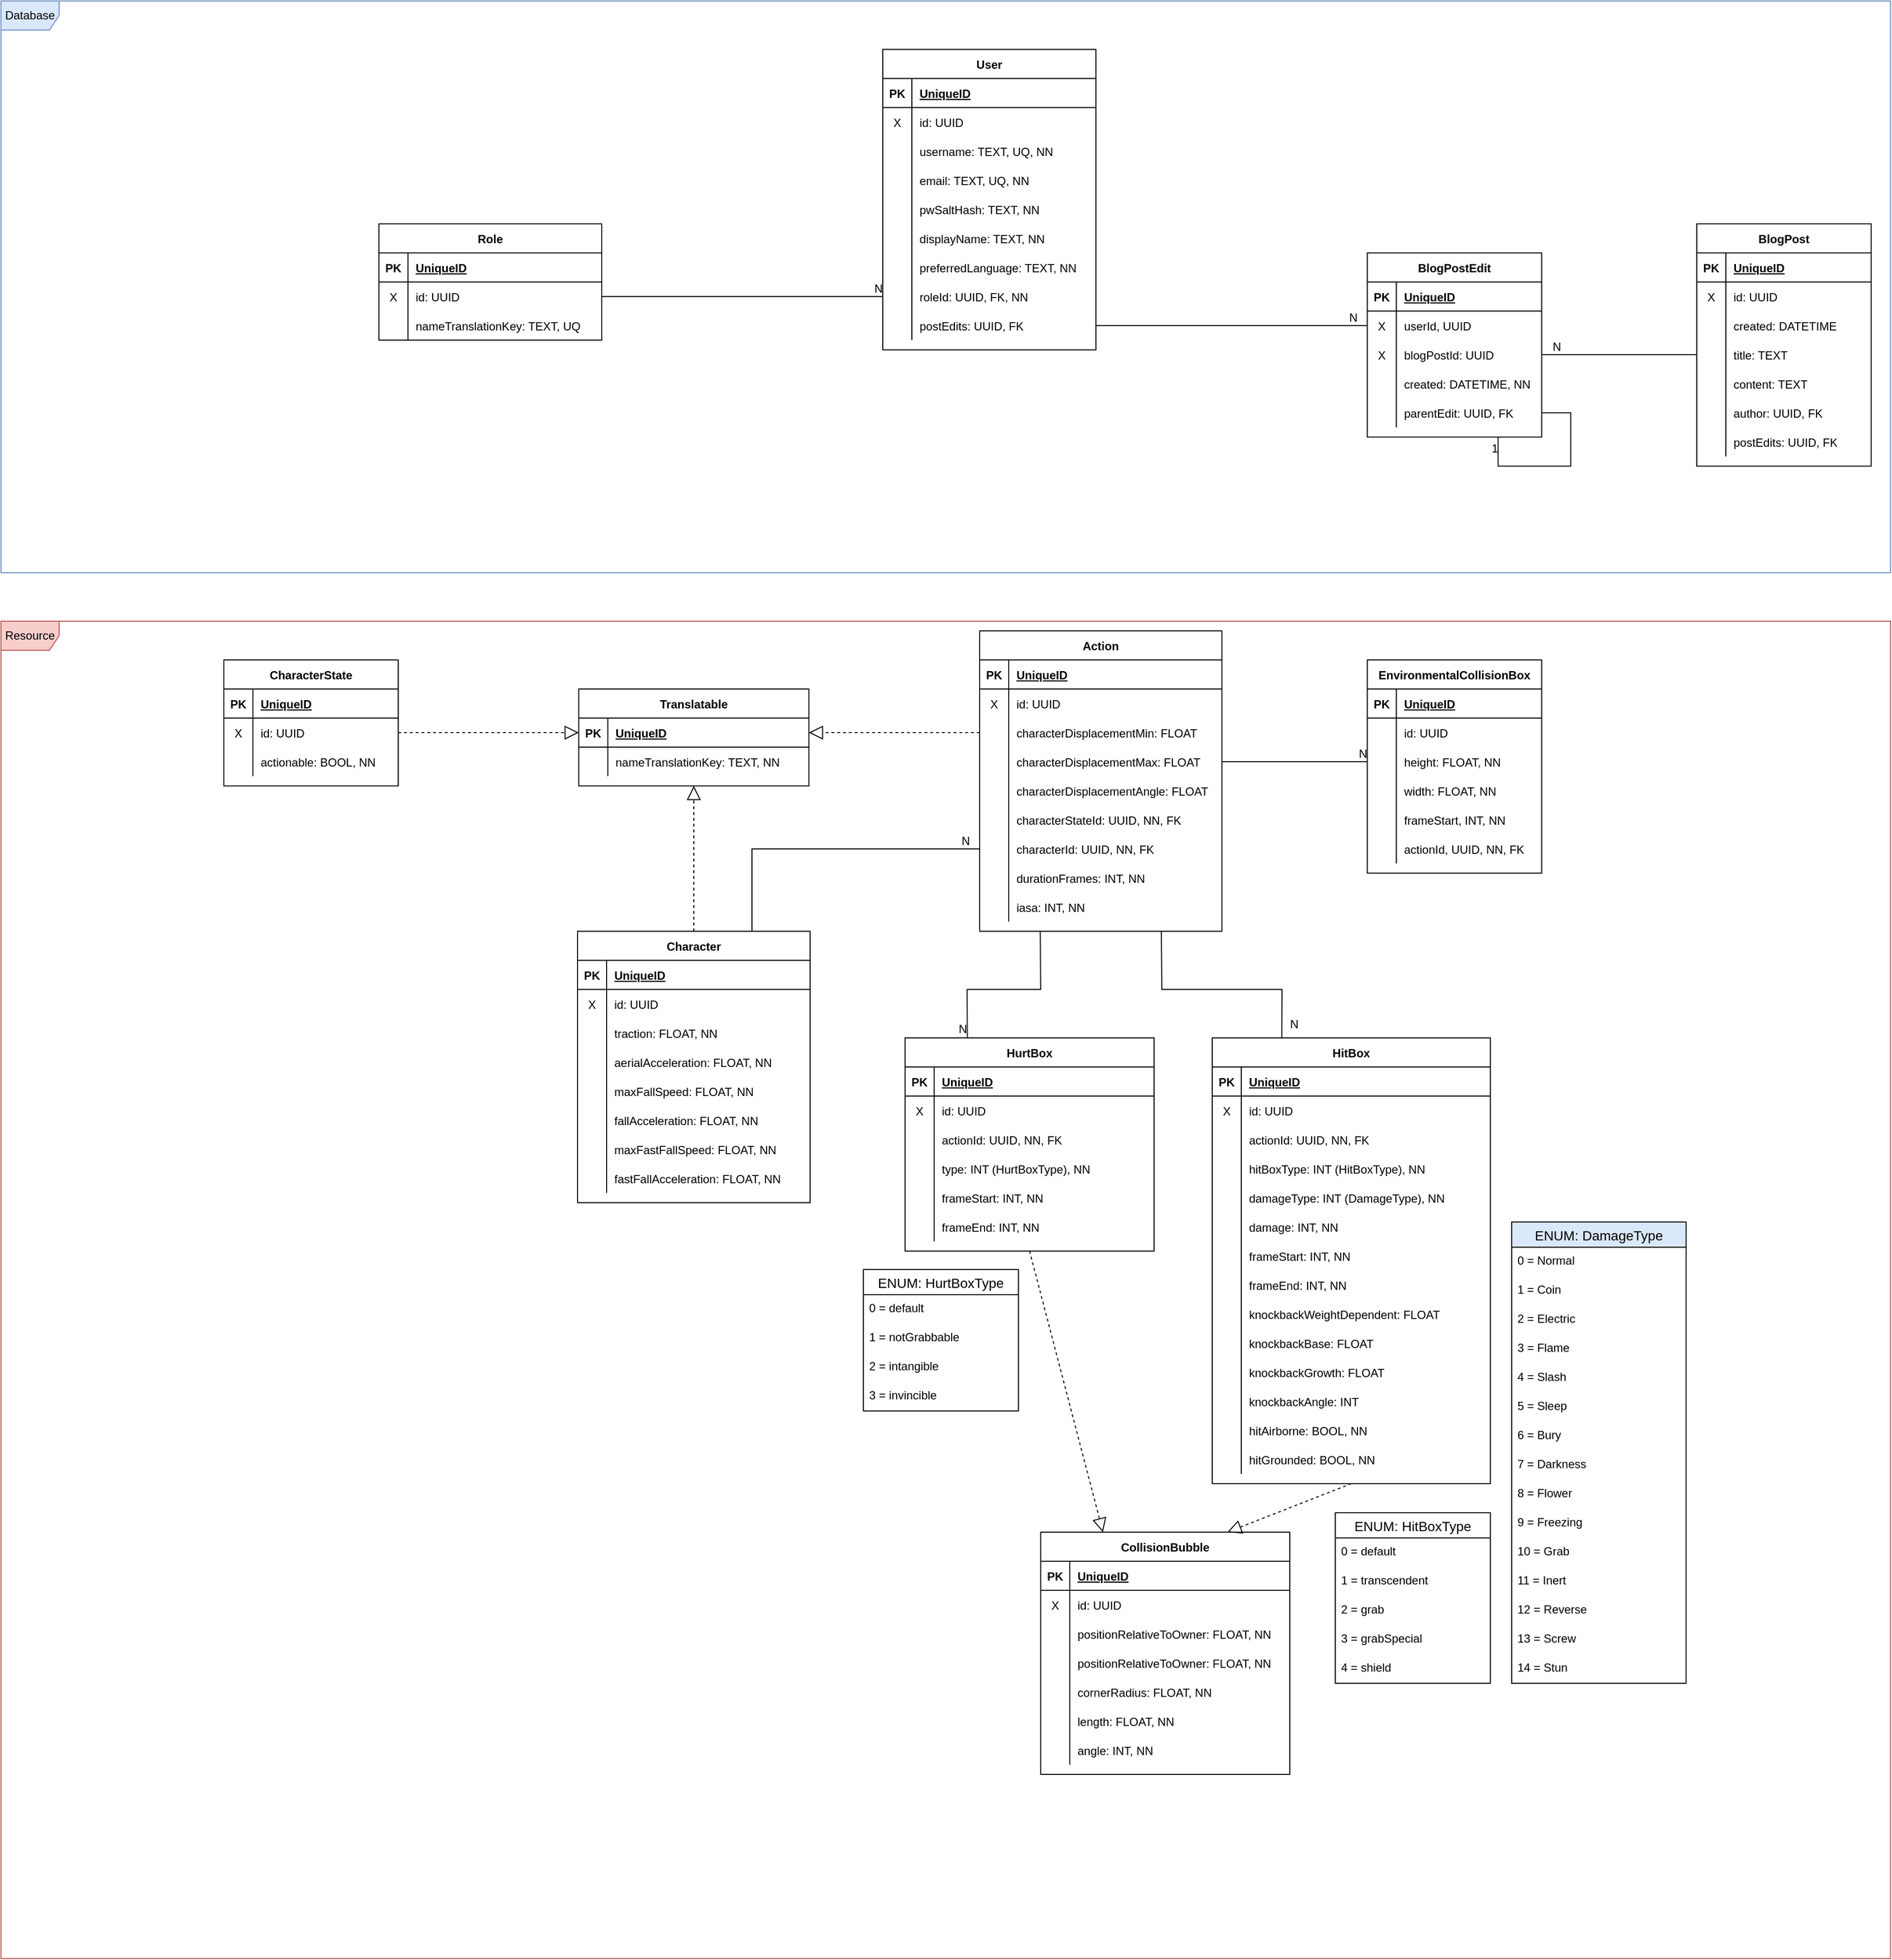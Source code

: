 <mxfile version="14.7.4" type="device"><diagram name="Page-1" id="efa7a0a1-bf9b-a30e-e6df-94a7791c09e9"><mxGraphModel dx="2248" dy="794" grid="1" gridSize="10" guides="1" tooltips="1" connect="1" arrows="1" fold="1" page="1" pageScale="1" pageWidth="826" pageHeight="1169" background="none" math="0" shadow="0"><root><mxCell id="0"/><mxCell id="1" parent="0"/><mxCell id="2B0Xd_u6_9Mp7Jf_Gvqd-578" value="Resource" style="shape=umlFrame;whiteSpace=wrap;html=1;fillColor=#f8cecc;strokeColor=#b85450;" vertex="1" parent="1"><mxGeometry x="-320" y="680" width="1950" height="1380" as="geometry"/></mxCell><mxCell id="2B0Xd_u6_9Mp7Jf_Gvqd-577" value="Database" style="shape=umlFrame;whiteSpace=wrap;html=1;strokeColor=#6c8ebf;fillColor=#DAE8FC;" vertex="1" parent="1"><mxGeometry x="-320" y="40" width="1950" height="590" as="geometry"/></mxCell><mxCell id="2B0Xd_u6_9Mp7Jf_Gvqd-142" value="User" style="shape=table;startSize=30;container=1;collapsible=1;childLayout=tableLayout;fixedRows=1;rowLines=0;fontStyle=1;align=center;resizeLast=1;" vertex="1" parent="1"><mxGeometry x="590" y="90" width="220" height="310" as="geometry"/></mxCell><mxCell id="2B0Xd_u6_9Mp7Jf_Gvqd-143" value="" style="shape=partialRectangle;collapsible=0;dropTarget=0;pointerEvents=0;fillColor=none;top=0;left=0;bottom=1;right=0;points=[[0,0.5],[1,0.5]];portConstraint=eastwest;" vertex="1" parent="2B0Xd_u6_9Mp7Jf_Gvqd-142"><mxGeometry y="30" width="220" height="30" as="geometry"/></mxCell><mxCell id="2B0Xd_u6_9Mp7Jf_Gvqd-144" value="PK" style="shape=partialRectangle;connectable=0;fillColor=none;top=0;left=0;bottom=0;right=0;fontStyle=1;overflow=hidden;" vertex="1" parent="2B0Xd_u6_9Mp7Jf_Gvqd-143"><mxGeometry width="30" height="30" as="geometry"/></mxCell><mxCell id="2B0Xd_u6_9Mp7Jf_Gvqd-145" value="UniqueID" style="shape=partialRectangle;connectable=0;fillColor=none;top=0;left=0;bottom=0;right=0;align=left;spacingLeft=6;fontStyle=5;overflow=hidden;" vertex="1" parent="2B0Xd_u6_9Mp7Jf_Gvqd-143"><mxGeometry x="30" width="190" height="30" as="geometry"/></mxCell><mxCell id="2B0Xd_u6_9Mp7Jf_Gvqd-146" value="" style="shape=partialRectangle;collapsible=0;dropTarget=0;pointerEvents=0;fillColor=none;top=0;left=0;bottom=0;right=0;points=[[0,0.5],[1,0.5]];portConstraint=eastwest;" vertex="1" parent="2B0Xd_u6_9Mp7Jf_Gvqd-142"><mxGeometry y="60" width="220" height="30" as="geometry"/></mxCell><mxCell id="2B0Xd_u6_9Mp7Jf_Gvqd-147" value="X" style="shape=partialRectangle;connectable=0;fillColor=none;top=0;left=0;bottom=0;right=0;editable=1;overflow=hidden;" vertex="1" parent="2B0Xd_u6_9Mp7Jf_Gvqd-146"><mxGeometry width="30" height="30" as="geometry"/></mxCell><mxCell id="2B0Xd_u6_9Mp7Jf_Gvqd-148" value="id: UUID" style="shape=partialRectangle;connectable=0;fillColor=none;top=0;left=0;bottom=0;right=0;align=left;spacingLeft=6;overflow=hidden;" vertex="1" parent="2B0Xd_u6_9Mp7Jf_Gvqd-146"><mxGeometry x="30" width="190" height="30" as="geometry"/></mxCell><mxCell id="2B0Xd_u6_9Mp7Jf_Gvqd-149" value="" style="shape=partialRectangle;collapsible=0;dropTarget=0;pointerEvents=0;fillColor=none;top=0;left=0;bottom=0;right=0;points=[[0,0.5],[1,0.5]];portConstraint=eastwest;" vertex="1" parent="2B0Xd_u6_9Mp7Jf_Gvqd-142"><mxGeometry y="90" width="220" height="30" as="geometry"/></mxCell><mxCell id="2B0Xd_u6_9Mp7Jf_Gvqd-150" value="" style="shape=partialRectangle;connectable=0;fillColor=none;top=0;left=0;bottom=0;right=0;editable=1;overflow=hidden;" vertex="1" parent="2B0Xd_u6_9Mp7Jf_Gvqd-149"><mxGeometry width="30" height="30" as="geometry"/></mxCell><mxCell id="2B0Xd_u6_9Mp7Jf_Gvqd-151" value="username: TEXT, UQ, NN" style="shape=partialRectangle;connectable=0;fillColor=none;top=0;left=0;bottom=0;right=0;align=left;spacingLeft=6;overflow=hidden;" vertex="1" parent="2B0Xd_u6_9Mp7Jf_Gvqd-149"><mxGeometry x="30" width="190" height="30" as="geometry"/></mxCell><mxCell id="2B0Xd_u6_9Mp7Jf_Gvqd-152" value="" style="shape=partialRectangle;collapsible=0;dropTarget=0;pointerEvents=0;fillColor=none;top=0;left=0;bottom=0;right=0;points=[[0,0.5],[1,0.5]];portConstraint=eastwest;" vertex="1" parent="2B0Xd_u6_9Mp7Jf_Gvqd-142"><mxGeometry y="120" width="220" height="30" as="geometry"/></mxCell><mxCell id="2B0Xd_u6_9Mp7Jf_Gvqd-153" value="" style="shape=partialRectangle;connectable=0;fillColor=none;top=0;left=0;bottom=0;right=0;editable=1;overflow=hidden;" vertex="1" parent="2B0Xd_u6_9Mp7Jf_Gvqd-152"><mxGeometry width="30" height="30" as="geometry"/></mxCell><mxCell id="2B0Xd_u6_9Mp7Jf_Gvqd-154" value="email: TEXT, UQ, NN" style="shape=partialRectangle;connectable=0;fillColor=none;top=0;left=0;bottom=0;right=0;align=left;spacingLeft=6;overflow=hidden;" vertex="1" parent="2B0Xd_u6_9Mp7Jf_Gvqd-152"><mxGeometry x="30" width="190" height="30" as="geometry"/></mxCell><mxCell id="2B0Xd_u6_9Mp7Jf_Gvqd-155" value="" style="shape=partialRectangle;collapsible=0;dropTarget=0;pointerEvents=0;fillColor=none;top=0;left=0;bottom=0;right=0;points=[[0,0.5],[1,0.5]];portConstraint=eastwest;" vertex="1" parent="2B0Xd_u6_9Mp7Jf_Gvqd-142"><mxGeometry y="150" width="220" height="30" as="geometry"/></mxCell><mxCell id="2B0Xd_u6_9Mp7Jf_Gvqd-156" value="" style="shape=partialRectangle;connectable=0;fillColor=none;top=0;left=0;bottom=0;right=0;editable=1;overflow=hidden;" vertex="1" parent="2B0Xd_u6_9Mp7Jf_Gvqd-155"><mxGeometry width="30" height="30" as="geometry"/></mxCell><mxCell id="2B0Xd_u6_9Mp7Jf_Gvqd-157" value="pwSaltHash: TEXT, NN" style="shape=partialRectangle;connectable=0;fillColor=none;top=0;left=0;bottom=0;right=0;align=left;spacingLeft=6;overflow=hidden;" vertex="1" parent="2B0Xd_u6_9Mp7Jf_Gvqd-155"><mxGeometry x="30" width="190" height="30" as="geometry"/></mxCell><mxCell id="2B0Xd_u6_9Mp7Jf_Gvqd-158" value="" style="shape=partialRectangle;collapsible=0;dropTarget=0;pointerEvents=0;fillColor=none;top=0;left=0;bottom=0;right=0;points=[[0,0.5],[1,0.5]];portConstraint=eastwest;" vertex="1" parent="2B0Xd_u6_9Mp7Jf_Gvqd-142"><mxGeometry y="180" width="220" height="30" as="geometry"/></mxCell><mxCell id="2B0Xd_u6_9Mp7Jf_Gvqd-159" value="" style="shape=partialRectangle;connectable=0;fillColor=none;top=0;left=0;bottom=0;right=0;editable=1;overflow=hidden;" vertex="1" parent="2B0Xd_u6_9Mp7Jf_Gvqd-158"><mxGeometry width="30" height="30" as="geometry"/></mxCell><mxCell id="2B0Xd_u6_9Mp7Jf_Gvqd-160" value="displayName: TEXT, NN" style="shape=partialRectangle;connectable=0;fillColor=none;top=0;left=0;bottom=0;right=0;align=left;spacingLeft=6;overflow=hidden;" vertex="1" parent="2B0Xd_u6_9Mp7Jf_Gvqd-158"><mxGeometry x="30" width="190" height="30" as="geometry"/></mxCell><mxCell id="2B0Xd_u6_9Mp7Jf_Gvqd-247" value="" style="shape=partialRectangle;collapsible=0;dropTarget=0;pointerEvents=0;fillColor=none;top=0;left=0;bottom=0;right=0;points=[[0,0.5],[1,0.5]];portConstraint=eastwest;" vertex="1" parent="2B0Xd_u6_9Mp7Jf_Gvqd-142"><mxGeometry y="210" width="220" height="30" as="geometry"/></mxCell><mxCell id="2B0Xd_u6_9Mp7Jf_Gvqd-248" value="" style="shape=partialRectangle;connectable=0;fillColor=none;top=0;left=0;bottom=0;right=0;editable=1;overflow=hidden;" vertex="1" parent="2B0Xd_u6_9Mp7Jf_Gvqd-247"><mxGeometry width="30" height="30" as="geometry"/></mxCell><mxCell id="2B0Xd_u6_9Mp7Jf_Gvqd-249" value="preferredLanguage: TEXT, NN" style="shape=partialRectangle;connectable=0;fillColor=none;top=0;left=0;bottom=0;right=0;align=left;spacingLeft=6;overflow=hidden;" vertex="1" parent="2B0Xd_u6_9Mp7Jf_Gvqd-247"><mxGeometry x="30" width="190" height="30" as="geometry"/></mxCell><mxCell id="2B0Xd_u6_9Mp7Jf_Gvqd-161" value="" style="shape=partialRectangle;collapsible=0;dropTarget=0;pointerEvents=0;fillColor=none;top=0;left=0;bottom=0;right=0;points=[[0,0.5],[1,0.5]];portConstraint=eastwest;" vertex="1" parent="2B0Xd_u6_9Mp7Jf_Gvqd-142"><mxGeometry y="240" width="220" height="30" as="geometry"/></mxCell><mxCell id="2B0Xd_u6_9Mp7Jf_Gvqd-162" value="" style="shape=partialRectangle;connectable=0;fillColor=none;top=0;left=0;bottom=0;right=0;editable=1;overflow=hidden;" vertex="1" parent="2B0Xd_u6_9Mp7Jf_Gvqd-161"><mxGeometry width="30" height="30" as="geometry"/></mxCell><mxCell id="2B0Xd_u6_9Mp7Jf_Gvqd-163" value="roleId: UUID, FK, NN" style="shape=partialRectangle;connectable=0;fillColor=none;top=0;left=0;bottom=0;right=0;align=left;spacingLeft=6;overflow=hidden;" vertex="1" parent="2B0Xd_u6_9Mp7Jf_Gvqd-161"><mxGeometry x="30" width="190" height="30" as="geometry"/></mxCell><mxCell id="2B0Xd_u6_9Mp7Jf_Gvqd-164" value="" style="shape=partialRectangle;collapsible=0;dropTarget=0;pointerEvents=0;fillColor=none;top=0;left=0;bottom=0;right=0;points=[[0,0.5],[1,0.5]];portConstraint=eastwest;" vertex="1" parent="2B0Xd_u6_9Mp7Jf_Gvqd-142"><mxGeometry y="270" width="220" height="30" as="geometry"/></mxCell><mxCell id="2B0Xd_u6_9Mp7Jf_Gvqd-165" value="" style="shape=partialRectangle;connectable=0;fillColor=none;top=0;left=0;bottom=0;right=0;editable=1;overflow=hidden;" vertex="1" parent="2B0Xd_u6_9Mp7Jf_Gvqd-164"><mxGeometry width="30" height="30" as="geometry"/></mxCell><mxCell id="2B0Xd_u6_9Mp7Jf_Gvqd-166" value="postEdits: UUID, FK" style="shape=partialRectangle;connectable=0;fillColor=none;top=0;left=0;bottom=0;right=0;align=left;spacingLeft=6;overflow=hidden;" vertex="1" parent="2B0Xd_u6_9Mp7Jf_Gvqd-164"><mxGeometry x="30" width="190" height="30" as="geometry"/></mxCell><mxCell id="2B0Xd_u6_9Mp7Jf_Gvqd-167" value="BlogPost" style="shape=table;startSize=30;container=1;collapsible=1;childLayout=tableLayout;fixedRows=1;rowLines=0;fontStyle=1;align=center;resizeLast=1;" vertex="1" parent="1"><mxGeometry x="1430" y="270" width="180" height="250" as="geometry"/></mxCell><mxCell id="2B0Xd_u6_9Mp7Jf_Gvqd-168" value="" style="shape=partialRectangle;collapsible=0;dropTarget=0;pointerEvents=0;fillColor=none;top=0;left=0;bottom=1;right=0;points=[[0,0.5],[1,0.5]];portConstraint=eastwest;" vertex="1" parent="2B0Xd_u6_9Mp7Jf_Gvqd-167"><mxGeometry y="30" width="180" height="30" as="geometry"/></mxCell><mxCell id="2B0Xd_u6_9Mp7Jf_Gvqd-169" value="PK" style="shape=partialRectangle;connectable=0;fillColor=none;top=0;left=0;bottom=0;right=0;fontStyle=1;overflow=hidden;" vertex="1" parent="2B0Xd_u6_9Mp7Jf_Gvqd-168"><mxGeometry width="30" height="30" as="geometry"/></mxCell><mxCell id="2B0Xd_u6_9Mp7Jf_Gvqd-170" value="UniqueID" style="shape=partialRectangle;connectable=0;fillColor=none;top=0;left=0;bottom=0;right=0;align=left;spacingLeft=6;fontStyle=5;overflow=hidden;" vertex="1" parent="2B0Xd_u6_9Mp7Jf_Gvqd-168"><mxGeometry x="30" width="150" height="30" as="geometry"/></mxCell><mxCell id="2B0Xd_u6_9Mp7Jf_Gvqd-171" value="" style="shape=partialRectangle;collapsible=0;dropTarget=0;pointerEvents=0;fillColor=none;top=0;left=0;bottom=0;right=0;points=[[0,0.5],[1,0.5]];portConstraint=eastwest;" vertex="1" parent="2B0Xd_u6_9Mp7Jf_Gvqd-167"><mxGeometry y="60" width="180" height="30" as="geometry"/></mxCell><mxCell id="2B0Xd_u6_9Mp7Jf_Gvqd-172" value="X" style="shape=partialRectangle;connectable=0;fillColor=none;top=0;left=0;bottom=0;right=0;editable=1;overflow=hidden;" vertex="1" parent="2B0Xd_u6_9Mp7Jf_Gvqd-171"><mxGeometry width="30" height="30" as="geometry"/></mxCell><mxCell id="2B0Xd_u6_9Mp7Jf_Gvqd-173" value="id: UUID" style="shape=partialRectangle;connectable=0;fillColor=none;top=0;left=0;bottom=0;right=0;align=left;spacingLeft=6;overflow=hidden;" vertex="1" parent="2B0Xd_u6_9Mp7Jf_Gvqd-171"><mxGeometry x="30" width="150" height="30" as="geometry"/></mxCell><mxCell id="2B0Xd_u6_9Mp7Jf_Gvqd-174" value="" style="shape=partialRectangle;collapsible=0;dropTarget=0;pointerEvents=0;fillColor=none;top=0;left=0;bottom=0;right=0;points=[[0,0.5],[1,0.5]];portConstraint=eastwest;" vertex="1" parent="2B0Xd_u6_9Mp7Jf_Gvqd-167"><mxGeometry y="90" width="180" height="30" as="geometry"/></mxCell><mxCell id="2B0Xd_u6_9Mp7Jf_Gvqd-175" value="" style="shape=partialRectangle;connectable=0;fillColor=none;top=0;left=0;bottom=0;right=0;editable=1;overflow=hidden;" vertex="1" parent="2B0Xd_u6_9Mp7Jf_Gvqd-174"><mxGeometry width="30" height="30" as="geometry"/></mxCell><mxCell id="2B0Xd_u6_9Mp7Jf_Gvqd-176" value="created: DATETIME" style="shape=partialRectangle;connectable=0;fillColor=none;top=0;left=0;bottom=0;right=0;align=left;spacingLeft=6;overflow=hidden;" vertex="1" parent="2B0Xd_u6_9Mp7Jf_Gvqd-174"><mxGeometry x="30" width="150" height="30" as="geometry"/></mxCell><mxCell id="2B0Xd_u6_9Mp7Jf_Gvqd-225" value="" style="shape=partialRectangle;collapsible=0;dropTarget=0;pointerEvents=0;fillColor=none;top=0;left=0;bottom=0;right=0;points=[[0,0.5],[1,0.5]];portConstraint=eastwest;" vertex="1" parent="2B0Xd_u6_9Mp7Jf_Gvqd-167"><mxGeometry y="120" width="180" height="30" as="geometry"/></mxCell><mxCell id="2B0Xd_u6_9Mp7Jf_Gvqd-226" value="" style="shape=partialRectangle;connectable=0;fillColor=none;top=0;left=0;bottom=0;right=0;editable=1;overflow=hidden;" vertex="1" parent="2B0Xd_u6_9Mp7Jf_Gvqd-225"><mxGeometry width="30" height="30" as="geometry"/></mxCell><mxCell id="2B0Xd_u6_9Mp7Jf_Gvqd-227" value="title: TEXT" style="shape=partialRectangle;connectable=0;fillColor=none;top=0;left=0;bottom=0;right=0;align=left;spacingLeft=6;overflow=hidden;" vertex="1" parent="2B0Xd_u6_9Mp7Jf_Gvqd-225"><mxGeometry x="30" width="150" height="30" as="geometry"/></mxCell><mxCell id="2B0Xd_u6_9Mp7Jf_Gvqd-209" value="" style="shape=partialRectangle;collapsible=0;dropTarget=0;pointerEvents=0;fillColor=none;top=0;left=0;bottom=0;right=0;points=[[0,0.5],[1,0.5]];portConstraint=eastwest;" vertex="1" parent="2B0Xd_u6_9Mp7Jf_Gvqd-167"><mxGeometry y="150" width="180" height="30" as="geometry"/></mxCell><mxCell id="2B0Xd_u6_9Mp7Jf_Gvqd-210" value="" style="shape=partialRectangle;connectable=0;fillColor=none;top=0;left=0;bottom=0;right=0;editable=1;overflow=hidden;" vertex="1" parent="2B0Xd_u6_9Mp7Jf_Gvqd-209"><mxGeometry width="30" height="30" as="geometry"/></mxCell><mxCell id="2B0Xd_u6_9Mp7Jf_Gvqd-211" value="content: TEXT" style="shape=partialRectangle;connectable=0;fillColor=none;top=0;left=0;bottom=0;right=0;align=left;spacingLeft=6;overflow=hidden;" vertex="1" parent="2B0Xd_u6_9Mp7Jf_Gvqd-209"><mxGeometry x="30" width="150" height="30" as="geometry"/></mxCell><mxCell id="2B0Xd_u6_9Mp7Jf_Gvqd-193" value="" style="shape=partialRectangle;collapsible=0;dropTarget=0;pointerEvents=0;fillColor=none;top=0;left=0;bottom=0;right=0;points=[[0,0.5],[1,0.5]];portConstraint=eastwest;" vertex="1" parent="2B0Xd_u6_9Mp7Jf_Gvqd-167"><mxGeometry y="180" width="180" height="30" as="geometry"/></mxCell><mxCell id="2B0Xd_u6_9Mp7Jf_Gvqd-194" value="" style="shape=partialRectangle;connectable=0;fillColor=none;top=0;left=0;bottom=0;right=0;editable=1;overflow=hidden;" vertex="1" parent="2B0Xd_u6_9Mp7Jf_Gvqd-193"><mxGeometry width="30" height="30" as="geometry"/></mxCell><mxCell id="2B0Xd_u6_9Mp7Jf_Gvqd-195" value="author: UUID, FK" style="shape=partialRectangle;connectable=0;fillColor=none;top=0;left=0;bottom=0;right=0;align=left;spacingLeft=6;overflow=hidden;" vertex="1" parent="2B0Xd_u6_9Mp7Jf_Gvqd-193"><mxGeometry x="30" width="150" height="30" as="geometry"/></mxCell><mxCell id="2B0Xd_u6_9Mp7Jf_Gvqd-241" value="" style="shape=partialRectangle;collapsible=0;dropTarget=0;pointerEvents=0;fillColor=none;top=0;left=0;bottom=0;right=0;points=[[0,0.5],[1,0.5]];portConstraint=eastwest;" vertex="1" parent="2B0Xd_u6_9Mp7Jf_Gvqd-167"><mxGeometry y="210" width="180" height="30" as="geometry"/></mxCell><mxCell id="2B0Xd_u6_9Mp7Jf_Gvqd-242" value="" style="shape=partialRectangle;connectable=0;fillColor=none;top=0;left=0;bottom=0;right=0;editable=1;overflow=hidden;" vertex="1" parent="2B0Xd_u6_9Mp7Jf_Gvqd-241"><mxGeometry width="30" height="30" as="geometry"/></mxCell><mxCell id="2B0Xd_u6_9Mp7Jf_Gvqd-243" value="postEdits: UUID, FK" style="shape=partialRectangle;connectable=0;fillColor=none;top=0;left=0;bottom=0;right=0;align=left;spacingLeft=6;overflow=hidden;" vertex="1" parent="2B0Xd_u6_9Mp7Jf_Gvqd-241"><mxGeometry x="30" width="150" height="30" as="geometry"/></mxCell><mxCell id="2B0Xd_u6_9Mp7Jf_Gvqd-196" value="BlogPostEdit" style="shape=table;startSize=30;container=1;collapsible=1;childLayout=tableLayout;fixedRows=1;rowLines=0;fontStyle=1;align=center;resizeLast=1;" vertex="1" parent="1"><mxGeometry x="1090" y="300" width="180" height="190" as="geometry"/></mxCell><mxCell id="2B0Xd_u6_9Mp7Jf_Gvqd-197" value="" style="shape=partialRectangle;collapsible=0;dropTarget=0;pointerEvents=0;fillColor=none;top=0;left=0;bottom=1;right=0;points=[[0,0.5],[1,0.5]];portConstraint=eastwest;" vertex="1" parent="2B0Xd_u6_9Mp7Jf_Gvqd-196"><mxGeometry y="30" width="180" height="30" as="geometry"/></mxCell><mxCell id="2B0Xd_u6_9Mp7Jf_Gvqd-198" value="PK" style="shape=partialRectangle;connectable=0;fillColor=none;top=0;left=0;bottom=0;right=0;fontStyle=1;overflow=hidden;" vertex="1" parent="2B0Xd_u6_9Mp7Jf_Gvqd-197"><mxGeometry width="30" height="30" as="geometry"/></mxCell><mxCell id="2B0Xd_u6_9Mp7Jf_Gvqd-199" value="UniqueID" style="shape=partialRectangle;connectable=0;fillColor=none;top=0;left=0;bottom=0;right=0;align=left;spacingLeft=6;fontStyle=5;overflow=hidden;" vertex="1" parent="2B0Xd_u6_9Mp7Jf_Gvqd-197"><mxGeometry x="30" width="150" height="30" as="geometry"/></mxCell><mxCell id="2B0Xd_u6_9Mp7Jf_Gvqd-200" value="" style="shape=partialRectangle;collapsible=0;dropTarget=0;pointerEvents=0;fillColor=none;top=0;left=0;bottom=0;right=0;points=[[0,0.5],[1,0.5]];portConstraint=eastwest;" vertex="1" parent="2B0Xd_u6_9Mp7Jf_Gvqd-196"><mxGeometry y="60" width="180" height="30" as="geometry"/></mxCell><mxCell id="2B0Xd_u6_9Mp7Jf_Gvqd-201" value="X" style="shape=partialRectangle;connectable=0;fillColor=none;top=0;left=0;bottom=0;right=0;editable=1;overflow=hidden;" vertex="1" parent="2B0Xd_u6_9Mp7Jf_Gvqd-200"><mxGeometry width="30" height="30" as="geometry"/></mxCell><mxCell id="2B0Xd_u6_9Mp7Jf_Gvqd-202" value="userId, UUID" style="shape=partialRectangle;connectable=0;fillColor=none;top=0;left=0;bottom=0;right=0;align=left;spacingLeft=6;overflow=hidden;" vertex="1" parent="2B0Xd_u6_9Mp7Jf_Gvqd-200"><mxGeometry x="30" width="150" height="30" as="geometry"/></mxCell><mxCell id="2B0Xd_u6_9Mp7Jf_Gvqd-203" value="" style="shape=partialRectangle;collapsible=0;dropTarget=0;pointerEvents=0;fillColor=none;top=0;left=0;bottom=0;right=0;points=[[0,0.5],[1,0.5]];portConstraint=eastwest;" vertex="1" parent="2B0Xd_u6_9Mp7Jf_Gvqd-196"><mxGeometry y="90" width="180" height="30" as="geometry"/></mxCell><mxCell id="2B0Xd_u6_9Mp7Jf_Gvqd-204" value="X" style="shape=partialRectangle;connectable=0;fillColor=none;top=0;left=0;bottom=0;right=0;editable=1;overflow=hidden;" vertex="1" parent="2B0Xd_u6_9Mp7Jf_Gvqd-203"><mxGeometry width="30" height="30" as="geometry"/></mxCell><mxCell id="2B0Xd_u6_9Mp7Jf_Gvqd-205" value="blogPostId: UUID" style="shape=partialRectangle;connectable=0;fillColor=none;top=0;left=0;bottom=0;right=0;align=left;spacingLeft=6;overflow=hidden;" vertex="1" parent="2B0Xd_u6_9Mp7Jf_Gvqd-203"><mxGeometry x="30" width="150" height="30" as="geometry"/></mxCell><mxCell id="2B0Xd_u6_9Mp7Jf_Gvqd-206" value="" style="shape=partialRectangle;collapsible=0;dropTarget=0;pointerEvents=0;fillColor=none;top=0;left=0;bottom=0;right=0;points=[[0,0.5],[1,0.5]];portConstraint=eastwest;" vertex="1" parent="2B0Xd_u6_9Mp7Jf_Gvqd-196"><mxGeometry y="120" width="180" height="30" as="geometry"/></mxCell><mxCell id="2B0Xd_u6_9Mp7Jf_Gvqd-207" value="" style="shape=partialRectangle;connectable=0;fillColor=none;top=0;left=0;bottom=0;right=0;editable=1;overflow=hidden;" vertex="1" parent="2B0Xd_u6_9Mp7Jf_Gvqd-206"><mxGeometry width="30" height="30" as="geometry"/></mxCell><mxCell id="2B0Xd_u6_9Mp7Jf_Gvqd-208" value="created: DATETIME, NN" style="shape=partialRectangle;connectable=0;fillColor=none;top=0;left=0;bottom=0;right=0;align=left;spacingLeft=6;overflow=hidden;" vertex="1" parent="2B0Xd_u6_9Mp7Jf_Gvqd-206"><mxGeometry x="30" width="150" height="30" as="geometry"/></mxCell><mxCell id="2B0Xd_u6_9Mp7Jf_Gvqd-250" value="" style="shape=partialRectangle;collapsible=0;dropTarget=0;pointerEvents=0;fillColor=none;top=0;left=0;bottom=0;right=0;points=[[0,0.5],[1,0.5]];portConstraint=eastwest;" vertex="1" parent="2B0Xd_u6_9Mp7Jf_Gvqd-196"><mxGeometry y="150" width="180" height="30" as="geometry"/></mxCell><mxCell id="2B0Xd_u6_9Mp7Jf_Gvqd-251" value="" style="shape=partialRectangle;connectable=0;fillColor=none;top=0;left=0;bottom=0;right=0;editable=1;overflow=hidden;" vertex="1" parent="2B0Xd_u6_9Mp7Jf_Gvqd-250"><mxGeometry width="30" height="30" as="geometry"/></mxCell><mxCell id="2B0Xd_u6_9Mp7Jf_Gvqd-252" value="parentEdit: UUID, FK" style="shape=partialRectangle;connectable=0;fillColor=none;top=0;left=0;bottom=0;right=0;align=left;spacingLeft=6;overflow=hidden;" vertex="1" parent="2B0Xd_u6_9Mp7Jf_Gvqd-250"><mxGeometry x="30" width="150" height="30" as="geometry"/></mxCell><mxCell id="2B0Xd_u6_9Mp7Jf_Gvqd-275" value="" style="endArrow=none;html=1;rounded=0;entryX=0.75;entryY=1;entryDx=0;entryDy=0;exitX=1;exitY=0.5;exitDx=0;exitDy=0;" edge="1" parent="2B0Xd_u6_9Mp7Jf_Gvqd-196" source="2B0Xd_u6_9Mp7Jf_Gvqd-250" target="2B0Xd_u6_9Mp7Jf_Gvqd-196"><mxGeometry relative="1" as="geometry"><mxPoint x="60" y="320" as="sourcePoint"/><mxPoint x="220" y="320" as="targetPoint"/><Array as="points"><mxPoint x="210" y="165"/><mxPoint x="210" y="220"/><mxPoint x="135" y="220"/></Array></mxGeometry></mxCell><mxCell id="2B0Xd_u6_9Mp7Jf_Gvqd-276" value="1" style="resizable=0;html=1;align=right;verticalAlign=bottom;" connectable="0" vertex="1" parent="2B0Xd_u6_9Mp7Jf_Gvqd-275"><mxGeometry x="1" relative="1" as="geometry"><mxPoint y="20" as="offset"/></mxGeometry></mxCell><mxCell id="2B0Xd_u6_9Mp7Jf_Gvqd-212" value="Role" style="shape=table;startSize=30;container=1;collapsible=1;childLayout=tableLayout;fixedRows=1;rowLines=0;fontStyle=1;align=center;resizeLast=1;" vertex="1" parent="1"><mxGeometry x="70" y="270" width="230" height="120" as="geometry"/></mxCell><mxCell id="2B0Xd_u6_9Mp7Jf_Gvqd-213" value="" style="shape=partialRectangle;collapsible=0;dropTarget=0;pointerEvents=0;fillColor=none;top=0;left=0;bottom=1;right=0;points=[[0,0.5],[1,0.5]];portConstraint=eastwest;" vertex="1" parent="2B0Xd_u6_9Mp7Jf_Gvqd-212"><mxGeometry y="30" width="230" height="30" as="geometry"/></mxCell><mxCell id="2B0Xd_u6_9Mp7Jf_Gvqd-214" value="PK" style="shape=partialRectangle;connectable=0;fillColor=none;top=0;left=0;bottom=0;right=0;fontStyle=1;overflow=hidden;" vertex="1" parent="2B0Xd_u6_9Mp7Jf_Gvqd-213"><mxGeometry width="30" height="30" as="geometry"/></mxCell><mxCell id="2B0Xd_u6_9Mp7Jf_Gvqd-215" value="UniqueID" style="shape=partialRectangle;connectable=0;fillColor=none;top=0;left=0;bottom=0;right=0;align=left;spacingLeft=6;fontStyle=5;overflow=hidden;" vertex="1" parent="2B0Xd_u6_9Mp7Jf_Gvqd-213"><mxGeometry x="30" width="200" height="30" as="geometry"/></mxCell><mxCell id="2B0Xd_u6_9Mp7Jf_Gvqd-216" value="" style="shape=partialRectangle;collapsible=0;dropTarget=0;pointerEvents=0;fillColor=none;top=0;left=0;bottom=0;right=0;points=[[0,0.5],[1,0.5]];portConstraint=eastwest;" vertex="1" parent="2B0Xd_u6_9Mp7Jf_Gvqd-212"><mxGeometry y="60" width="230" height="30" as="geometry"/></mxCell><mxCell id="2B0Xd_u6_9Mp7Jf_Gvqd-217" value="X" style="shape=partialRectangle;connectable=0;fillColor=none;top=0;left=0;bottom=0;right=0;editable=1;overflow=hidden;" vertex="1" parent="2B0Xd_u6_9Mp7Jf_Gvqd-216"><mxGeometry width="30" height="30" as="geometry"/></mxCell><mxCell id="2B0Xd_u6_9Mp7Jf_Gvqd-218" value="id: UUID" style="shape=partialRectangle;connectable=0;fillColor=none;top=0;left=0;bottom=0;right=0;align=left;spacingLeft=6;overflow=hidden;" vertex="1" parent="2B0Xd_u6_9Mp7Jf_Gvqd-216"><mxGeometry x="30" width="200" height="30" as="geometry"/></mxCell><mxCell id="2B0Xd_u6_9Mp7Jf_Gvqd-219" value="" style="shape=partialRectangle;collapsible=0;dropTarget=0;pointerEvents=0;fillColor=none;top=0;left=0;bottom=0;right=0;points=[[0,0.5],[1,0.5]];portConstraint=eastwest;" vertex="1" parent="2B0Xd_u6_9Mp7Jf_Gvqd-212"><mxGeometry y="90" width="230" height="30" as="geometry"/></mxCell><mxCell id="2B0Xd_u6_9Mp7Jf_Gvqd-220" value="" style="shape=partialRectangle;connectable=0;fillColor=none;top=0;left=0;bottom=0;right=0;editable=1;overflow=hidden;" vertex="1" parent="2B0Xd_u6_9Mp7Jf_Gvqd-219"><mxGeometry width="30" height="30" as="geometry"/></mxCell><mxCell id="2B0Xd_u6_9Mp7Jf_Gvqd-221" value="nameTranslationKey: TEXT, UQ" style="shape=partialRectangle;connectable=0;fillColor=none;top=0;left=0;bottom=0;right=0;align=left;spacingLeft=6;overflow=hidden;" vertex="1" parent="2B0Xd_u6_9Mp7Jf_Gvqd-219"><mxGeometry x="30" width="200" height="30" as="geometry"/></mxCell><mxCell id="2B0Xd_u6_9Mp7Jf_Gvqd-269" value="" style="endArrow=none;html=1;rounded=0;entryX=0;entryY=0.5;entryDx=0;entryDy=0;exitX=1;exitY=0.5;exitDx=0;exitDy=0;" edge="1" parent="1" source="2B0Xd_u6_9Mp7Jf_Gvqd-164" target="2B0Xd_u6_9Mp7Jf_Gvqd-200"><mxGeometry relative="1" as="geometry"><mxPoint x="810" y="240" as="sourcePoint"/><mxPoint x="970" y="240" as="targetPoint"/></mxGeometry></mxCell><mxCell id="2B0Xd_u6_9Mp7Jf_Gvqd-270" value="N" style="resizable=0;html=1;align=right;verticalAlign=bottom;" connectable="0" vertex="1" parent="2B0Xd_u6_9Mp7Jf_Gvqd-269"><mxGeometry x="1" relative="1" as="geometry"><mxPoint x="-10" as="offset"/></mxGeometry></mxCell><mxCell id="2B0Xd_u6_9Mp7Jf_Gvqd-271" value="" style="endArrow=none;html=1;rounded=0;entryX=1;entryY=0.5;entryDx=0;entryDy=0;exitX=0;exitY=0.5;exitDx=0;exitDy=0;" edge="1" parent="1" source="2B0Xd_u6_9Mp7Jf_Gvqd-225" target="2B0Xd_u6_9Mp7Jf_Gvqd-203"><mxGeometry relative="1" as="geometry"><mxPoint x="560" y="490" as="sourcePoint"/><mxPoint x="720" y="490" as="targetPoint"/></mxGeometry></mxCell><mxCell id="2B0Xd_u6_9Mp7Jf_Gvqd-272" value="N" style="resizable=0;html=1;align=right;verticalAlign=bottom;" connectable="0" vertex="1" parent="2B0Xd_u6_9Mp7Jf_Gvqd-271"><mxGeometry x="1" relative="1" as="geometry"><mxPoint x="20" as="offset"/></mxGeometry></mxCell><mxCell id="2B0Xd_u6_9Mp7Jf_Gvqd-273" value="" style="endArrow=none;html=1;rounded=0;entryX=0;entryY=0.5;entryDx=0;entryDy=0;exitX=1;exitY=0.5;exitDx=0;exitDy=0;" edge="1" parent="1" source="2B0Xd_u6_9Mp7Jf_Gvqd-216" target="2B0Xd_u6_9Mp7Jf_Gvqd-161"><mxGeometry relative="1" as="geometry"><mxPoint x="310" y="270" as="sourcePoint"/><mxPoint x="470" y="270" as="targetPoint"/></mxGeometry></mxCell><mxCell id="2B0Xd_u6_9Mp7Jf_Gvqd-274" value="N" style="resizable=0;html=1;align=right;verticalAlign=bottom;" connectable="0" vertex="1" parent="2B0Xd_u6_9Mp7Jf_Gvqd-273"><mxGeometry x="1" relative="1" as="geometry"/></mxCell><mxCell id="2B0Xd_u6_9Mp7Jf_Gvqd-277" value="Character" style="shape=table;startSize=30;container=1;collapsible=1;childLayout=tableLayout;fixedRows=1;rowLines=0;fontStyle=1;align=center;resizeLast=1;" vertex="1" parent="1"><mxGeometry x="275" y="1000" width="240" height="280" as="geometry"/></mxCell><mxCell id="2B0Xd_u6_9Mp7Jf_Gvqd-278" value="" style="shape=partialRectangle;collapsible=0;dropTarget=0;pointerEvents=0;fillColor=none;top=0;left=0;bottom=1;right=0;points=[[0,0.5],[1,0.5]];portConstraint=eastwest;" vertex="1" parent="2B0Xd_u6_9Mp7Jf_Gvqd-277"><mxGeometry y="30" width="240" height="30" as="geometry"/></mxCell><mxCell id="2B0Xd_u6_9Mp7Jf_Gvqd-279" value="PK" style="shape=partialRectangle;connectable=0;fillColor=none;top=0;left=0;bottom=0;right=0;fontStyle=1;overflow=hidden;" vertex="1" parent="2B0Xd_u6_9Mp7Jf_Gvqd-278"><mxGeometry width="30" height="30" as="geometry"/></mxCell><mxCell id="2B0Xd_u6_9Mp7Jf_Gvqd-280" value="UniqueID" style="shape=partialRectangle;connectable=0;fillColor=none;top=0;left=0;bottom=0;right=0;align=left;spacingLeft=6;fontStyle=5;overflow=hidden;" vertex="1" parent="2B0Xd_u6_9Mp7Jf_Gvqd-278"><mxGeometry x="30" width="210" height="30" as="geometry"/></mxCell><mxCell id="2B0Xd_u6_9Mp7Jf_Gvqd-281" value="" style="shape=partialRectangle;collapsible=0;dropTarget=0;pointerEvents=0;fillColor=none;top=0;left=0;bottom=0;right=0;points=[[0,0.5],[1,0.5]];portConstraint=eastwest;" vertex="1" parent="2B0Xd_u6_9Mp7Jf_Gvqd-277"><mxGeometry y="60" width="240" height="30" as="geometry"/></mxCell><mxCell id="2B0Xd_u6_9Mp7Jf_Gvqd-282" value="X" style="shape=partialRectangle;connectable=0;fillColor=none;top=0;left=0;bottom=0;right=0;editable=1;overflow=hidden;" vertex="1" parent="2B0Xd_u6_9Mp7Jf_Gvqd-281"><mxGeometry width="30" height="30" as="geometry"/></mxCell><mxCell id="2B0Xd_u6_9Mp7Jf_Gvqd-283" value="id: UUID" style="shape=partialRectangle;connectable=0;fillColor=none;top=0;left=0;bottom=0;right=0;align=left;spacingLeft=6;overflow=hidden;" vertex="1" parent="2B0Xd_u6_9Mp7Jf_Gvqd-281"><mxGeometry x="30" width="210" height="30" as="geometry"/></mxCell><mxCell id="2B0Xd_u6_9Mp7Jf_Gvqd-287" value="" style="shape=partialRectangle;collapsible=0;dropTarget=0;pointerEvents=0;fillColor=none;top=0;left=0;bottom=0;right=0;points=[[0,0.5],[1,0.5]];portConstraint=eastwest;" vertex="1" parent="2B0Xd_u6_9Mp7Jf_Gvqd-277"><mxGeometry y="90" width="240" height="30" as="geometry"/></mxCell><mxCell id="2B0Xd_u6_9Mp7Jf_Gvqd-288" value="" style="shape=partialRectangle;connectable=0;fillColor=none;top=0;left=0;bottom=0;right=0;editable=1;overflow=hidden;" vertex="1" parent="2B0Xd_u6_9Mp7Jf_Gvqd-287"><mxGeometry width="30" height="30" as="geometry"/></mxCell><mxCell id="2B0Xd_u6_9Mp7Jf_Gvqd-289" value="traction: FLOAT, NN" style="shape=partialRectangle;connectable=0;fillColor=none;top=0;left=0;bottom=0;right=0;align=left;spacingLeft=6;overflow=hidden;" vertex="1" parent="2B0Xd_u6_9Mp7Jf_Gvqd-287"><mxGeometry x="30" width="210" height="30" as="geometry"/></mxCell><mxCell id="2B0Xd_u6_9Mp7Jf_Gvqd-480" value="" style="shape=partialRectangle;collapsible=0;dropTarget=0;pointerEvents=0;fillColor=none;top=0;left=0;bottom=0;right=0;points=[[0,0.5],[1,0.5]];portConstraint=eastwest;" vertex="1" parent="2B0Xd_u6_9Mp7Jf_Gvqd-277"><mxGeometry y="120" width="240" height="30" as="geometry"/></mxCell><mxCell id="2B0Xd_u6_9Mp7Jf_Gvqd-481" value="" style="shape=partialRectangle;connectable=0;fillColor=none;top=0;left=0;bottom=0;right=0;editable=1;overflow=hidden;" vertex="1" parent="2B0Xd_u6_9Mp7Jf_Gvqd-480"><mxGeometry width="30" height="30" as="geometry"/></mxCell><mxCell id="2B0Xd_u6_9Mp7Jf_Gvqd-482" value="aerialAcceleration: FLOAT, NN" style="shape=partialRectangle;connectable=0;fillColor=none;top=0;left=0;bottom=0;right=0;align=left;spacingLeft=6;overflow=hidden;" vertex="1" parent="2B0Xd_u6_9Mp7Jf_Gvqd-480"><mxGeometry x="30" width="210" height="30" as="geometry"/></mxCell><mxCell id="2B0Xd_u6_9Mp7Jf_Gvqd-502" value="" style="shape=partialRectangle;collapsible=0;dropTarget=0;pointerEvents=0;fillColor=none;top=0;left=0;bottom=0;right=0;points=[[0,0.5],[1,0.5]];portConstraint=eastwest;" vertex="1" parent="2B0Xd_u6_9Mp7Jf_Gvqd-277"><mxGeometry y="150" width="240" height="30" as="geometry"/></mxCell><mxCell id="2B0Xd_u6_9Mp7Jf_Gvqd-503" value="" style="shape=partialRectangle;connectable=0;fillColor=none;top=0;left=0;bottom=0;right=0;editable=1;overflow=hidden;" vertex="1" parent="2B0Xd_u6_9Mp7Jf_Gvqd-502"><mxGeometry width="30" height="30" as="geometry"/></mxCell><mxCell id="2B0Xd_u6_9Mp7Jf_Gvqd-504" value="maxFallSpeed: FLOAT, NN" style="shape=partialRectangle;connectable=0;fillColor=none;top=0;left=0;bottom=0;right=0;align=left;spacingLeft=6;overflow=hidden;" vertex="1" parent="2B0Xd_u6_9Mp7Jf_Gvqd-502"><mxGeometry x="30" width="210" height="30" as="geometry"/></mxCell><mxCell id="2B0Xd_u6_9Mp7Jf_Gvqd-483" value="" style="shape=partialRectangle;collapsible=0;dropTarget=0;pointerEvents=0;fillColor=none;top=0;left=0;bottom=0;right=0;points=[[0,0.5],[1,0.5]];portConstraint=eastwest;" vertex="1" parent="2B0Xd_u6_9Mp7Jf_Gvqd-277"><mxGeometry y="180" width="240" height="30" as="geometry"/></mxCell><mxCell id="2B0Xd_u6_9Mp7Jf_Gvqd-484" value="" style="shape=partialRectangle;connectable=0;fillColor=none;top=0;left=0;bottom=0;right=0;editable=1;overflow=hidden;" vertex="1" parent="2B0Xd_u6_9Mp7Jf_Gvqd-483"><mxGeometry width="30" height="30" as="geometry"/></mxCell><mxCell id="2B0Xd_u6_9Mp7Jf_Gvqd-485" value="fallAcceleration: FLOAT, NN" style="shape=partialRectangle;connectable=0;fillColor=none;top=0;left=0;bottom=0;right=0;align=left;spacingLeft=6;overflow=hidden;" vertex="1" parent="2B0Xd_u6_9Mp7Jf_Gvqd-483"><mxGeometry x="30" width="210" height="30" as="geometry"/></mxCell><mxCell id="2B0Xd_u6_9Mp7Jf_Gvqd-486" value="" style="shape=partialRectangle;collapsible=0;dropTarget=0;pointerEvents=0;fillColor=none;top=0;left=0;bottom=0;right=0;points=[[0,0.5],[1,0.5]];portConstraint=eastwest;" vertex="1" parent="2B0Xd_u6_9Mp7Jf_Gvqd-277"><mxGeometry y="210" width="240" height="30" as="geometry"/></mxCell><mxCell id="2B0Xd_u6_9Mp7Jf_Gvqd-487" value="" style="shape=partialRectangle;connectable=0;fillColor=none;top=0;left=0;bottom=0;right=0;editable=1;overflow=hidden;" vertex="1" parent="2B0Xd_u6_9Mp7Jf_Gvqd-486"><mxGeometry width="30" height="30" as="geometry"/></mxCell><mxCell id="2B0Xd_u6_9Mp7Jf_Gvqd-488" value="maxFastFallSpeed: FLOAT, NN" style="shape=partialRectangle;connectable=0;fillColor=none;top=0;left=0;bottom=0;right=0;align=left;spacingLeft=6;overflow=hidden;" vertex="1" parent="2B0Xd_u6_9Mp7Jf_Gvqd-486"><mxGeometry x="30" width="210" height="30" as="geometry"/></mxCell><mxCell id="2B0Xd_u6_9Mp7Jf_Gvqd-508" value="" style="shape=partialRectangle;collapsible=0;dropTarget=0;pointerEvents=0;fillColor=none;top=0;left=0;bottom=0;right=0;points=[[0,0.5],[1,0.5]];portConstraint=eastwest;" vertex="1" parent="2B0Xd_u6_9Mp7Jf_Gvqd-277"><mxGeometry y="240" width="240" height="30" as="geometry"/></mxCell><mxCell id="2B0Xd_u6_9Mp7Jf_Gvqd-509" value="" style="shape=partialRectangle;connectable=0;fillColor=none;top=0;left=0;bottom=0;right=0;editable=1;overflow=hidden;" vertex="1" parent="2B0Xd_u6_9Mp7Jf_Gvqd-508"><mxGeometry width="30" height="30" as="geometry"/></mxCell><mxCell id="2B0Xd_u6_9Mp7Jf_Gvqd-510" value="fastFallAcceleration: FLOAT, NN" style="shape=partialRectangle;connectable=0;fillColor=none;top=0;left=0;bottom=0;right=0;align=left;spacingLeft=6;overflow=hidden;" vertex="1" parent="2B0Xd_u6_9Mp7Jf_Gvqd-508"><mxGeometry x="30" width="210" height="30" as="geometry"/></mxCell><mxCell id="2B0Xd_u6_9Mp7Jf_Gvqd-290" value="Action" style="shape=table;startSize=30;container=1;collapsible=1;childLayout=tableLayout;fixedRows=1;rowLines=0;fontStyle=1;align=center;resizeLast=1;" vertex="1" parent="1"><mxGeometry x="690" y="690" width="250" height="310" as="geometry"/></mxCell><mxCell id="2B0Xd_u6_9Mp7Jf_Gvqd-291" value="" style="shape=partialRectangle;collapsible=0;dropTarget=0;pointerEvents=0;fillColor=none;top=0;left=0;bottom=1;right=0;points=[[0,0.5],[1,0.5]];portConstraint=eastwest;" vertex="1" parent="2B0Xd_u6_9Mp7Jf_Gvqd-290"><mxGeometry y="30" width="250" height="30" as="geometry"/></mxCell><mxCell id="2B0Xd_u6_9Mp7Jf_Gvqd-292" value="PK" style="shape=partialRectangle;connectable=0;fillColor=none;top=0;left=0;bottom=0;right=0;fontStyle=1;overflow=hidden;" vertex="1" parent="2B0Xd_u6_9Mp7Jf_Gvqd-291"><mxGeometry width="30" height="30" as="geometry"/></mxCell><mxCell id="2B0Xd_u6_9Mp7Jf_Gvqd-293" value="UniqueID" style="shape=partialRectangle;connectable=0;fillColor=none;top=0;left=0;bottom=0;right=0;align=left;spacingLeft=6;fontStyle=5;overflow=hidden;" vertex="1" parent="2B0Xd_u6_9Mp7Jf_Gvqd-291"><mxGeometry x="30" width="220" height="30" as="geometry"/></mxCell><mxCell id="2B0Xd_u6_9Mp7Jf_Gvqd-294" value="" style="shape=partialRectangle;collapsible=0;dropTarget=0;pointerEvents=0;fillColor=none;top=0;left=0;bottom=0;right=0;points=[[0,0.5],[1,0.5]];portConstraint=eastwest;" vertex="1" parent="2B0Xd_u6_9Mp7Jf_Gvqd-290"><mxGeometry y="60" width="250" height="30" as="geometry"/></mxCell><mxCell id="2B0Xd_u6_9Mp7Jf_Gvqd-295" value="X" style="shape=partialRectangle;connectable=0;fillColor=none;top=0;left=0;bottom=0;right=0;editable=1;overflow=hidden;" vertex="1" parent="2B0Xd_u6_9Mp7Jf_Gvqd-294"><mxGeometry width="30" height="30" as="geometry"/></mxCell><mxCell id="2B0Xd_u6_9Mp7Jf_Gvqd-296" value="id: UUID" style="shape=partialRectangle;connectable=0;fillColor=none;top=0;left=0;bottom=0;right=0;align=left;spacingLeft=6;overflow=hidden;" vertex="1" parent="2B0Xd_u6_9Mp7Jf_Gvqd-294"><mxGeometry x="30" width="220" height="30" as="geometry"/></mxCell><mxCell id="2B0Xd_u6_9Mp7Jf_Gvqd-300" value="" style="shape=partialRectangle;collapsible=0;dropTarget=0;pointerEvents=0;fillColor=none;top=0;left=0;bottom=0;right=0;points=[[0,0.5],[1,0.5]];portConstraint=eastwest;" vertex="1" parent="2B0Xd_u6_9Mp7Jf_Gvqd-290"><mxGeometry y="90" width="250" height="30" as="geometry"/></mxCell><mxCell id="2B0Xd_u6_9Mp7Jf_Gvqd-301" value="" style="shape=partialRectangle;connectable=0;fillColor=none;top=0;left=0;bottom=0;right=0;editable=1;overflow=hidden;" vertex="1" parent="2B0Xd_u6_9Mp7Jf_Gvqd-300"><mxGeometry width="30" height="30" as="geometry"/></mxCell><mxCell id="2B0Xd_u6_9Mp7Jf_Gvqd-302" value="characterDisplacementMin: FLOAT" style="shape=partialRectangle;connectable=0;fillColor=none;top=0;left=0;bottom=0;right=0;align=left;spacingLeft=6;overflow=hidden;" vertex="1" parent="2B0Xd_u6_9Mp7Jf_Gvqd-300"><mxGeometry x="30" width="220" height="30" as="geometry"/></mxCell><mxCell id="2B0Xd_u6_9Mp7Jf_Gvqd-338" value="" style="shape=partialRectangle;collapsible=0;dropTarget=0;pointerEvents=0;fillColor=none;top=0;left=0;bottom=0;right=0;points=[[0,0.5],[1,0.5]];portConstraint=eastwest;" vertex="1" parent="2B0Xd_u6_9Mp7Jf_Gvqd-290"><mxGeometry y="120" width="250" height="30" as="geometry"/></mxCell><mxCell id="2B0Xd_u6_9Mp7Jf_Gvqd-339" value="" style="shape=partialRectangle;connectable=0;fillColor=none;top=0;left=0;bottom=0;right=0;editable=1;overflow=hidden;" vertex="1" parent="2B0Xd_u6_9Mp7Jf_Gvqd-338"><mxGeometry width="30" height="30" as="geometry"/></mxCell><mxCell id="2B0Xd_u6_9Mp7Jf_Gvqd-340" value="characterDisplacementMax: FLOAT" style="shape=partialRectangle;connectable=0;fillColor=none;top=0;left=0;bottom=0;right=0;align=left;spacingLeft=6;overflow=hidden;" vertex="1" parent="2B0Xd_u6_9Mp7Jf_Gvqd-338"><mxGeometry x="30" width="220" height="30" as="geometry"/></mxCell><mxCell id="2B0Xd_u6_9Mp7Jf_Gvqd-569" value="" style="shape=partialRectangle;collapsible=0;dropTarget=0;pointerEvents=0;fillColor=none;top=0;left=0;bottom=0;right=0;points=[[0,0.5],[1,0.5]];portConstraint=eastwest;" vertex="1" parent="2B0Xd_u6_9Mp7Jf_Gvqd-290"><mxGeometry y="150" width="250" height="30" as="geometry"/></mxCell><mxCell id="2B0Xd_u6_9Mp7Jf_Gvqd-570" value="" style="shape=partialRectangle;connectable=0;fillColor=none;top=0;left=0;bottom=0;right=0;editable=1;overflow=hidden;" vertex="1" parent="2B0Xd_u6_9Mp7Jf_Gvqd-569"><mxGeometry width="30" height="30" as="geometry"/></mxCell><mxCell id="2B0Xd_u6_9Mp7Jf_Gvqd-571" value="characterDisplacementAngle: FLOAT" style="shape=partialRectangle;connectable=0;fillColor=none;top=0;left=0;bottom=0;right=0;align=left;spacingLeft=6;overflow=hidden;" vertex="1" parent="2B0Xd_u6_9Mp7Jf_Gvqd-569"><mxGeometry x="30" width="220" height="30" as="geometry"/></mxCell><mxCell id="2B0Xd_u6_9Mp7Jf_Gvqd-329" value="" style="shape=partialRectangle;collapsible=0;dropTarget=0;pointerEvents=0;fillColor=none;top=0;left=0;bottom=0;right=0;points=[[0,0.5],[1,0.5]];portConstraint=eastwest;" vertex="1" parent="2B0Xd_u6_9Mp7Jf_Gvqd-290"><mxGeometry y="180" width="250" height="30" as="geometry"/></mxCell><mxCell id="2B0Xd_u6_9Mp7Jf_Gvqd-330" value="" style="shape=partialRectangle;connectable=0;fillColor=none;top=0;left=0;bottom=0;right=0;editable=1;overflow=hidden;" vertex="1" parent="2B0Xd_u6_9Mp7Jf_Gvqd-329"><mxGeometry width="30" height="30" as="geometry"/></mxCell><mxCell id="2B0Xd_u6_9Mp7Jf_Gvqd-331" value="characterStateId: UUID, NN, FK" style="shape=partialRectangle;connectable=0;fillColor=none;top=0;left=0;bottom=0;right=0;align=left;spacingLeft=6;overflow=hidden;" vertex="1" parent="2B0Xd_u6_9Mp7Jf_Gvqd-329"><mxGeometry x="30" width="220" height="30" as="geometry"/></mxCell><mxCell id="2B0Xd_u6_9Mp7Jf_Gvqd-572" value="" style="shape=partialRectangle;collapsible=0;dropTarget=0;pointerEvents=0;fillColor=none;top=0;left=0;bottom=0;right=0;points=[[0,0.5],[1,0.5]];portConstraint=eastwest;" vertex="1" parent="2B0Xd_u6_9Mp7Jf_Gvqd-290"><mxGeometry y="210" width="250" height="30" as="geometry"/></mxCell><mxCell id="2B0Xd_u6_9Mp7Jf_Gvqd-573" value="" style="shape=partialRectangle;connectable=0;fillColor=none;top=0;left=0;bottom=0;right=0;editable=1;overflow=hidden;" vertex="1" parent="2B0Xd_u6_9Mp7Jf_Gvqd-572"><mxGeometry width="30" height="30" as="geometry"/></mxCell><mxCell id="2B0Xd_u6_9Mp7Jf_Gvqd-574" value="characterId: UUID, NN, FK" style="shape=partialRectangle;connectable=0;fillColor=none;top=0;left=0;bottom=0;right=0;align=left;spacingLeft=6;overflow=hidden;" vertex="1" parent="2B0Xd_u6_9Mp7Jf_Gvqd-572"><mxGeometry x="30" width="220" height="30" as="geometry"/></mxCell><mxCell id="2B0Xd_u6_9Mp7Jf_Gvqd-332" value="" style="shape=partialRectangle;collapsible=0;dropTarget=0;pointerEvents=0;fillColor=none;top=0;left=0;bottom=0;right=0;points=[[0,0.5],[1,0.5]];portConstraint=eastwest;" vertex="1" parent="2B0Xd_u6_9Mp7Jf_Gvqd-290"><mxGeometry y="240" width="250" height="30" as="geometry"/></mxCell><mxCell id="2B0Xd_u6_9Mp7Jf_Gvqd-333" value="" style="shape=partialRectangle;connectable=0;fillColor=none;top=0;left=0;bottom=0;right=0;editable=1;overflow=hidden;" vertex="1" parent="2B0Xd_u6_9Mp7Jf_Gvqd-332"><mxGeometry width="30" height="30" as="geometry"/></mxCell><mxCell id="2B0Xd_u6_9Mp7Jf_Gvqd-334" value="durationFrames: INT, NN" style="shape=partialRectangle;connectable=0;fillColor=none;top=0;left=0;bottom=0;right=0;align=left;spacingLeft=6;overflow=hidden;" vertex="1" parent="2B0Xd_u6_9Mp7Jf_Gvqd-332"><mxGeometry x="30" width="220" height="30" as="geometry"/></mxCell><mxCell id="2B0Xd_u6_9Mp7Jf_Gvqd-335" value="" style="shape=partialRectangle;collapsible=0;dropTarget=0;pointerEvents=0;fillColor=none;top=0;left=0;bottom=0;right=0;points=[[0,0.5],[1,0.5]];portConstraint=eastwest;" vertex="1" parent="2B0Xd_u6_9Mp7Jf_Gvqd-290"><mxGeometry y="270" width="250" height="30" as="geometry"/></mxCell><mxCell id="2B0Xd_u6_9Mp7Jf_Gvqd-336" value="" style="shape=partialRectangle;connectable=0;fillColor=none;top=0;left=0;bottom=0;right=0;editable=1;overflow=hidden;" vertex="1" parent="2B0Xd_u6_9Mp7Jf_Gvqd-335"><mxGeometry width="30" height="30" as="geometry"/></mxCell><mxCell id="2B0Xd_u6_9Mp7Jf_Gvqd-337" value="iasa: INT, NN" style="shape=partialRectangle;connectable=0;fillColor=none;top=0;left=0;bottom=0;right=0;align=left;spacingLeft=6;overflow=hidden;" vertex="1" parent="2B0Xd_u6_9Mp7Jf_Gvqd-335"><mxGeometry x="30" width="220" height="30" as="geometry"/></mxCell><mxCell id="2B0Xd_u6_9Mp7Jf_Gvqd-303" value="HitBox" style="shape=table;startSize=30;container=1;collapsible=1;childLayout=tableLayout;fixedRows=1;rowLines=0;fontStyle=1;align=center;resizeLast=1;" vertex="1" parent="1"><mxGeometry x="930" y="1110" width="287" height="460" as="geometry"/></mxCell><mxCell id="2B0Xd_u6_9Mp7Jf_Gvqd-304" value="" style="shape=partialRectangle;collapsible=0;dropTarget=0;pointerEvents=0;fillColor=none;top=0;left=0;bottom=1;right=0;points=[[0,0.5],[1,0.5]];portConstraint=eastwest;" vertex="1" parent="2B0Xd_u6_9Mp7Jf_Gvqd-303"><mxGeometry y="30" width="287" height="30" as="geometry"/></mxCell><mxCell id="2B0Xd_u6_9Mp7Jf_Gvqd-305" value="PK" style="shape=partialRectangle;connectable=0;fillColor=none;top=0;left=0;bottom=0;right=0;fontStyle=1;overflow=hidden;" vertex="1" parent="2B0Xd_u6_9Mp7Jf_Gvqd-304"><mxGeometry width="30" height="30" as="geometry"/></mxCell><mxCell id="2B0Xd_u6_9Mp7Jf_Gvqd-306" value="UniqueID" style="shape=partialRectangle;connectable=0;fillColor=none;top=0;left=0;bottom=0;right=0;align=left;spacingLeft=6;fontStyle=5;overflow=hidden;" vertex="1" parent="2B0Xd_u6_9Mp7Jf_Gvqd-304"><mxGeometry x="30" width="257" height="30" as="geometry"/></mxCell><mxCell id="2B0Xd_u6_9Mp7Jf_Gvqd-307" value="" style="shape=partialRectangle;collapsible=0;dropTarget=0;pointerEvents=0;fillColor=none;top=0;left=0;bottom=0;right=0;points=[[0,0.5],[1,0.5]];portConstraint=eastwest;" vertex="1" parent="2B0Xd_u6_9Mp7Jf_Gvqd-303"><mxGeometry y="60" width="287" height="30" as="geometry"/></mxCell><mxCell id="2B0Xd_u6_9Mp7Jf_Gvqd-308" value="X" style="shape=partialRectangle;connectable=0;fillColor=none;top=0;left=0;bottom=0;right=0;editable=1;overflow=hidden;" vertex="1" parent="2B0Xd_u6_9Mp7Jf_Gvqd-307"><mxGeometry width="30" height="30" as="geometry"/></mxCell><mxCell id="2B0Xd_u6_9Mp7Jf_Gvqd-309" value="id: UUID" style="shape=partialRectangle;connectable=0;fillColor=none;top=0;left=0;bottom=0;right=0;align=left;spacingLeft=6;overflow=hidden;" vertex="1" parent="2B0Xd_u6_9Mp7Jf_Gvqd-307"><mxGeometry x="30" width="257" height="30" as="geometry"/></mxCell><mxCell id="2B0Xd_u6_9Mp7Jf_Gvqd-310" value="" style="shape=partialRectangle;collapsible=0;dropTarget=0;pointerEvents=0;fillColor=none;top=0;left=0;bottom=0;right=0;points=[[0,0.5],[1,0.5]];portConstraint=eastwest;" vertex="1" parent="2B0Xd_u6_9Mp7Jf_Gvqd-303"><mxGeometry y="90" width="287" height="30" as="geometry"/></mxCell><mxCell id="2B0Xd_u6_9Mp7Jf_Gvqd-311" value="" style="shape=partialRectangle;connectable=0;fillColor=none;top=0;left=0;bottom=0;right=0;editable=1;overflow=hidden;" vertex="1" parent="2B0Xd_u6_9Mp7Jf_Gvqd-310"><mxGeometry width="30" height="30" as="geometry"/></mxCell><mxCell id="2B0Xd_u6_9Mp7Jf_Gvqd-312" value="actionId: UUID, NN, FK" style="shape=partialRectangle;connectable=0;fillColor=none;top=0;left=0;bottom=0;right=0;align=left;spacingLeft=6;overflow=hidden;" vertex="1" parent="2B0Xd_u6_9Mp7Jf_Gvqd-310"><mxGeometry x="30" width="257" height="30" as="geometry"/></mxCell><mxCell id="2B0Xd_u6_9Mp7Jf_Gvqd-544" value="" style="shape=partialRectangle;collapsible=0;dropTarget=0;pointerEvents=0;fillColor=none;top=0;left=0;bottom=0;right=0;points=[[0,0.5],[1,0.5]];portConstraint=eastwest;" vertex="1" parent="2B0Xd_u6_9Mp7Jf_Gvqd-303"><mxGeometry y="120" width="287" height="30" as="geometry"/></mxCell><mxCell id="2B0Xd_u6_9Mp7Jf_Gvqd-545" value="" style="shape=partialRectangle;connectable=0;fillColor=none;top=0;left=0;bottom=0;right=0;editable=1;overflow=hidden;" vertex="1" parent="2B0Xd_u6_9Mp7Jf_Gvqd-544"><mxGeometry width="30" height="30" as="geometry"/></mxCell><mxCell id="2B0Xd_u6_9Mp7Jf_Gvqd-546" value="hitBoxType: INT (HitBoxType), NN" style="shape=partialRectangle;connectable=0;fillColor=none;top=0;left=0;bottom=0;right=0;align=left;spacingLeft=6;overflow=hidden;" vertex="1" parent="2B0Xd_u6_9Mp7Jf_Gvqd-544"><mxGeometry x="30" width="257" height="30" as="geometry"/></mxCell><mxCell id="2B0Xd_u6_9Mp7Jf_Gvqd-595" value="" style="shape=partialRectangle;collapsible=0;dropTarget=0;pointerEvents=0;fillColor=none;top=0;left=0;bottom=0;right=0;points=[[0,0.5],[1,0.5]];portConstraint=eastwest;" vertex="1" parent="2B0Xd_u6_9Mp7Jf_Gvqd-303"><mxGeometry y="150" width="287" height="30" as="geometry"/></mxCell><mxCell id="2B0Xd_u6_9Mp7Jf_Gvqd-596" value="" style="shape=partialRectangle;connectable=0;fillColor=none;top=0;left=0;bottom=0;right=0;editable=1;overflow=hidden;" vertex="1" parent="2B0Xd_u6_9Mp7Jf_Gvqd-595"><mxGeometry width="30" height="30" as="geometry"/></mxCell><mxCell id="2B0Xd_u6_9Mp7Jf_Gvqd-597" value="damageType: INT (DamageType), NN" style="shape=partialRectangle;connectable=0;fillColor=none;top=0;left=0;bottom=0;right=0;align=left;spacingLeft=6;overflow=hidden;" vertex="1" parent="2B0Xd_u6_9Mp7Jf_Gvqd-595"><mxGeometry x="30" width="257" height="30" as="geometry"/></mxCell><mxCell id="2B0Xd_u6_9Mp7Jf_Gvqd-404" value="" style="shape=partialRectangle;collapsible=0;dropTarget=0;pointerEvents=0;fillColor=none;top=0;left=0;bottom=0;right=0;points=[[0,0.5],[1,0.5]];portConstraint=eastwest;" vertex="1" parent="2B0Xd_u6_9Mp7Jf_Gvqd-303"><mxGeometry y="180" width="287" height="30" as="geometry"/></mxCell><mxCell id="2B0Xd_u6_9Mp7Jf_Gvqd-405" value="" style="shape=partialRectangle;connectable=0;fillColor=none;top=0;left=0;bottom=0;right=0;editable=1;overflow=hidden;" vertex="1" parent="2B0Xd_u6_9Mp7Jf_Gvqd-404"><mxGeometry width="30" height="30" as="geometry"/></mxCell><mxCell id="2B0Xd_u6_9Mp7Jf_Gvqd-406" value="damage: INT, NN" style="shape=partialRectangle;connectable=0;fillColor=none;top=0;left=0;bottom=0;right=0;align=left;spacingLeft=6;overflow=hidden;" vertex="1" parent="2B0Xd_u6_9Mp7Jf_Gvqd-404"><mxGeometry x="30" width="257" height="30" as="geometry"/></mxCell><mxCell id="2B0Xd_u6_9Mp7Jf_Gvqd-407" value="" style="shape=partialRectangle;collapsible=0;dropTarget=0;pointerEvents=0;fillColor=none;top=0;left=0;bottom=0;right=0;points=[[0,0.5],[1,0.5]];portConstraint=eastwest;" vertex="1" parent="2B0Xd_u6_9Mp7Jf_Gvqd-303"><mxGeometry y="210" width="287" height="30" as="geometry"/></mxCell><mxCell id="2B0Xd_u6_9Mp7Jf_Gvqd-408" value="" style="shape=partialRectangle;connectable=0;fillColor=none;top=0;left=0;bottom=0;right=0;editable=1;overflow=hidden;" vertex="1" parent="2B0Xd_u6_9Mp7Jf_Gvqd-407"><mxGeometry width="30" height="30" as="geometry"/></mxCell><mxCell id="2B0Xd_u6_9Mp7Jf_Gvqd-409" value="frameStart: INT, NN" style="shape=partialRectangle;connectable=0;fillColor=none;top=0;left=0;bottom=0;right=0;align=left;spacingLeft=6;overflow=hidden;" vertex="1" parent="2B0Xd_u6_9Mp7Jf_Gvqd-407"><mxGeometry x="30" width="257" height="30" as="geometry"/></mxCell><mxCell id="2B0Xd_u6_9Mp7Jf_Gvqd-410" value="" style="shape=partialRectangle;collapsible=0;dropTarget=0;pointerEvents=0;fillColor=none;top=0;left=0;bottom=0;right=0;points=[[0,0.5],[1,0.5]];portConstraint=eastwest;" vertex="1" parent="2B0Xd_u6_9Mp7Jf_Gvqd-303"><mxGeometry y="240" width="287" height="30" as="geometry"/></mxCell><mxCell id="2B0Xd_u6_9Mp7Jf_Gvqd-411" value="" style="shape=partialRectangle;connectable=0;fillColor=none;top=0;left=0;bottom=0;right=0;editable=1;overflow=hidden;" vertex="1" parent="2B0Xd_u6_9Mp7Jf_Gvqd-410"><mxGeometry width="30" height="30" as="geometry"/></mxCell><mxCell id="2B0Xd_u6_9Mp7Jf_Gvqd-412" value="frameEnd: INT, NN" style="shape=partialRectangle;connectable=0;fillColor=none;top=0;left=0;bottom=0;right=0;align=left;spacingLeft=6;overflow=hidden;" vertex="1" parent="2B0Xd_u6_9Mp7Jf_Gvqd-410"><mxGeometry x="30" width="257" height="30" as="geometry"/></mxCell><mxCell id="2B0Xd_u6_9Mp7Jf_Gvqd-425" value="" style="shape=partialRectangle;collapsible=0;dropTarget=0;pointerEvents=0;fillColor=none;top=0;left=0;bottom=0;right=0;points=[[0,0.5],[1,0.5]];portConstraint=eastwest;" vertex="1" parent="2B0Xd_u6_9Mp7Jf_Gvqd-303"><mxGeometry y="270" width="287" height="30" as="geometry"/></mxCell><mxCell id="2B0Xd_u6_9Mp7Jf_Gvqd-426" value="" style="shape=partialRectangle;connectable=0;fillColor=none;top=0;left=0;bottom=0;right=0;editable=1;overflow=hidden;" vertex="1" parent="2B0Xd_u6_9Mp7Jf_Gvqd-425"><mxGeometry width="30" height="30" as="geometry"/></mxCell><mxCell id="2B0Xd_u6_9Mp7Jf_Gvqd-427" value="knockbackWeightDependent: FLOAT" style="shape=partialRectangle;connectable=0;fillColor=none;top=0;left=0;bottom=0;right=0;align=left;spacingLeft=6;overflow=hidden;" vertex="1" parent="2B0Xd_u6_9Mp7Jf_Gvqd-425"><mxGeometry x="30" width="257" height="30" as="geometry"/></mxCell><mxCell id="2B0Xd_u6_9Mp7Jf_Gvqd-428" value="" style="shape=partialRectangle;collapsible=0;dropTarget=0;pointerEvents=0;fillColor=none;top=0;left=0;bottom=0;right=0;points=[[0,0.5],[1,0.5]];portConstraint=eastwest;" vertex="1" parent="2B0Xd_u6_9Mp7Jf_Gvqd-303"><mxGeometry y="300" width="287" height="30" as="geometry"/></mxCell><mxCell id="2B0Xd_u6_9Mp7Jf_Gvqd-429" value="" style="shape=partialRectangle;connectable=0;fillColor=none;top=0;left=0;bottom=0;right=0;editable=1;overflow=hidden;" vertex="1" parent="2B0Xd_u6_9Mp7Jf_Gvqd-428"><mxGeometry width="30" height="30" as="geometry"/></mxCell><mxCell id="2B0Xd_u6_9Mp7Jf_Gvqd-430" value="knockbackBase: FLOAT" style="shape=partialRectangle;connectable=0;fillColor=none;top=0;left=0;bottom=0;right=0;align=left;spacingLeft=6;overflow=hidden;" vertex="1" parent="2B0Xd_u6_9Mp7Jf_Gvqd-428"><mxGeometry x="30" width="257" height="30" as="geometry"/></mxCell><mxCell id="2B0Xd_u6_9Mp7Jf_Gvqd-431" value="" style="shape=partialRectangle;collapsible=0;dropTarget=0;pointerEvents=0;fillColor=none;top=0;left=0;bottom=0;right=0;points=[[0,0.5],[1,0.5]];portConstraint=eastwest;" vertex="1" parent="2B0Xd_u6_9Mp7Jf_Gvqd-303"><mxGeometry y="330" width="287" height="30" as="geometry"/></mxCell><mxCell id="2B0Xd_u6_9Mp7Jf_Gvqd-432" value="" style="shape=partialRectangle;connectable=0;fillColor=none;top=0;left=0;bottom=0;right=0;editable=1;overflow=hidden;" vertex="1" parent="2B0Xd_u6_9Mp7Jf_Gvqd-431"><mxGeometry width="30" height="30" as="geometry"/></mxCell><mxCell id="2B0Xd_u6_9Mp7Jf_Gvqd-433" value="knockbackGrowth: FLOAT" style="shape=partialRectangle;connectable=0;fillColor=none;top=0;left=0;bottom=0;right=0;align=left;spacingLeft=6;overflow=hidden;" vertex="1" parent="2B0Xd_u6_9Mp7Jf_Gvqd-431"><mxGeometry x="30" width="257" height="30" as="geometry"/></mxCell><mxCell id="2B0Xd_u6_9Mp7Jf_Gvqd-434" value="" style="shape=partialRectangle;collapsible=0;dropTarget=0;pointerEvents=0;fillColor=none;top=0;left=0;bottom=0;right=0;points=[[0,0.5],[1,0.5]];portConstraint=eastwest;" vertex="1" parent="2B0Xd_u6_9Mp7Jf_Gvqd-303"><mxGeometry y="360" width="287" height="30" as="geometry"/></mxCell><mxCell id="2B0Xd_u6_9Mp7Jf_Gvqd-435" value="" style="shape=partialRectangle;connectable=0;fillColor=none;top=0;left=0;bottom=0;right=0;editable=1;overflow=hidden;" vertex="1" parent="2B0Xd_u6_9Mp7Jf_Gvqd-434"><mxGeometry width="30" height="30" as="geometry"/></mxCell><mxCell id="2B0Xd_u6_9Mp7Jf_Gvqd-436" value="knockbackAngle: INT" style="shape=partialRectangle;connectable=0;fillColor=none;top=0;left=0;bottom=0;right=0;align=left;spacingLeft=6;overflow=hidden;" vertex="1" parent="2B0Xd_u6_9Mp7Jf_Gvqd-434"><mxGeometry x="30" width="257" height="30" as="geometry"/></mxCell><mxCell id="2B0Xd_u6_9Mp7Jf_Gvqd-598" value="" style="shape=partialRectangle;collapsible=0;dropTarget=0;pointerEvents=0;fillColor=none;top=0;left=0;bottom=0;right=0;points=[[0,0.5],[1,0.5]];portConstraint=eastwest;" vertex="1" parent="2B0Xd_u6_9Mp7Jf_Gvqd-303"><mxGeometry y="390" width="287" height="30" as="geometry"/></mxCell><mxCell id="2B0Xd_u6_9Mp7Jf_Gvqd-599" value="" style="shape=partialRectangle;connectable=0;fillColor=none;top=0;left=0;bottom=0;right=0;editable=1;overflow=hidden;" vertex="1" parent="2B0Xd_u6_9Mp7Jf_Gvqd-598"><mxGeometry width="30" height="30" as="geometry"/></mxCell><mxCell id="2B0Xd_u6_9Mp7Jf_Gvqd-600" value="hitAirborne: BOOL, NN" style="shape=partialRectangle;connectable=0;fillColor=none;top=0;left=0;bottom=0;right=0;align=left;spacingLeft=6;overflow=hidden;" vertex="1" parent="2B0Xd_u6_9Mp7Jf_Gvqd-598"><mxGeometry x="30" width="257" height="30" as="geometry"/></mxCell><mxCell id="2B0Xd_u6_9Mp7Jf_Gvqd-601" value="" style="shape=partialRectangle;collapsible=0;dropTarget=0;pointerEvents=0;fillColor=none;top=0;left=0;bottom=0;right=0;points=[[0,0.5],[1,0.5]];portConstraint=eastwest;" vertex="1" parent="2B0Xd_u6_9Mp7Jf_Gvqd-303"><mxGeometry y="420" width="287" height="30" as="geometry"/></mxCell><mxCell id="2B0Xd_u6_9Mp7Jf_Gvqd-602" value="" style="shape=partialRectangle;connectable=0;fillColor=none;top=0;left=0;bottom=0;right=0;editable=1;overflow=hidden;" vertex="1" parent="2B0Xd_u6_9Mp7Jf_Gvqd-601"><mxGeometry width="30" height="30" as="geometry"/></mxCell><mxCell id="2B0Xd_u6_9Mp7Jf_Gvqd-603" value="hitGrounded: BOOL, NN" style="shape=partialRectangle;connectable=0;fillColor=none;top=0;left=0;bottom=0;right=0;align=left;spacingLeft=6;overflow=hidden;" vertex="1" parent="2B0Xd_u6_9Mp7Jf_Gvqd-601"><mxGeometry x="30" width="257" height="30" as="geometry"/></mxCell><mxCell id="2B0Xd_u6_9Mp7Jf_Gvqd-316" value="CharacterState" style="shape=table;startSize=30;container=1;collapsible=1;childLayout=tableLayout;fixedRows=1;rowLines=0;fontStyle=1;align=center;resizeLast=1;" vertex="1" parent="1"><mxGeometry x="-90" y="720" width="180" height="130" as="geometry"/></mxCell><mxCell id="2B0Xd_u6_9Mp7Jf_Gvqd-317" value="" style="shape=partialRectangle;collapsible=0;dropTarget=0;pointerEvents=0;fillColor=none;top=0;left=0;bottom=1;right=0;points=[[0,0.5],[1,0.5]];portConstraint=eastwest;" vertex="1" parent="2B0Xd_u6_9Mp7Jf_Gvqd-316"><mxGeometry y="30" width="180" height="30" as="geometry"/></mxCell><mxCell id="2B0Xd_u6_9Mp7Jf_Gvqd-318" value="PK" style="shape=partialRectangle;connectable=0;fillColor=none;top=0;left=0;bottom=0;right=0;fontStyle=1;overflow=hidden;" vertex="1" parent="2B0Xd_u6_9Mp7Jf_Gvqd-317"><mxGeometry width="30" height="30" as="geometry"/></mxCell><mxCell id="2B0Xd_u6_9Mp7Jf_Gvqd-319" value="UniqueID" style="shape=partialRectangle;connectable=0;fillColor=none;top=0;left=0;bottom=0;right=0;align=left;spacingLeft=6;fontStyle=5;overflow=hidden;" vertex="1" parent="2B0Xd_u6_9Mp7Jf_Gvqd-317"><mxGeometry x="30" width="150" height="30" as="geometry"/></mxCell><mxCell id="2B0Xd_u6_9Mp7Jf_Gvqd-320" value="" style="shape=partialRectangle;collapsible=0;dropTarget=0;pointerEvents=0;fillColor=none;top=0;left=0;bottom=0;right=0;points=[[0,0.5],[1,0.5]];portConstraint=eastwest;" vertex="1" parent="2B0Xd_u6_9Mp7Jf_Gvqd-316"><mxGeometry y="60" width="180" height="30" as="geometry"/></mxCell><mxCell id="2B0Xd_u6_9Mp7Jf_Gvqd-321" value="X" style="shape=partialRectangle;connectable=0;fillColor=none;top=0;left=0;bottom=0;right=0;editable=1;overflow=hidden;" vertex="1" parent="2B0Xd_u6_9Mp7Jf_Gvqd-320"><mxGeometry width="30" height="30" as="geometry"/></mxCell><mxCell id="2B0Xd_u6_9Mp7Jf_Gvqd-322" value="id: UUID" style="shape=partialRectangle;connectable=0;fillColor=none;top=0;left=0;bottom=0;right=0;align=left;spacingLeft=6;overflow=hidden;" vertex="1" parent="2B0Xd_u6_9Mp7Jf_Gvqd-320"><mxGeometry x="30" width="150" height="30" as="geometry"/></mxCell><mxCell id="2B0Xd_u6_9Mp7Jf_Gvqd-323" value="" style="shape=partialRectangle;collapsible=0;dropTarget=0;pointerEvents=0;fillColor=none;top=0;left=0;bottom=0;right=0;points=[[0,0.5],[1,0.5]];portConstraint=eastwest;" vertex="1" parent="2B0Xd_u6_9Mp7Jf_Gvqd-316"><mxGeometry y="90" width="180" height="30" as="geometry"/></mxCell><mxCell id="2B0Xd_u6_9Mp7Jf_Gvqd-324" value="" style="shape=partialRectangle;connectable=0;fillColor=none;top=0;left=0;bottom=0;right=0;editable=1;overflow=hidden;" vertex="1" parent="2B0Xd_u6_9Mp7Jf_Gvqd-323"><mxGeometry width="30" height="30" as="geometry"/></mxCell><mxCell id="2B0Xd_u6_9Mp7Jf_Gvqd-325" value="actionable: BOOL, NN" style="shape=partialRectangle;connectable=0;fillColor=none;top=0;left=0;bottom=0;right=0;align=left;spacingLeft=6;overflow=hidden;" vertex="1" parent="2B0Xd_u6_9Mp7Jf_Gvqd-323"><mxGeometry x="30" width="150" height="30" as="geometry"/></mxCell><mxCell id="2B0Xd_u6_9Mp7Jf_Gvqd-357" value="CollisionBubble" style="shape=table;startSize=30;container=1;collapsible=1;childLayout=tableLayout;fixedRows=1;rowLines=0;fontStyle=1;align=center;resizeLast=1;" vertex="1" parent="1"><mxGeometry x="753" y="1620" width="257" height="250" as="geometry"/></mxCell><mxCell id="2B0Xd_u6_9Mp7Jf_Gvqd-358" value="" style="shape=partialRectangle;collapsible=0;dropTarget=0;pointerEvents=0;fillColor=none;top=0;left=0;bottom=1;right=0;points=[[0,0.5],[1,0.5]];portConstraint=eastwest;" vertex="1" parent="2B0Xd_u6_9Mp7Jf_Gvqd-357"><mxGeometry y="30" width="257" height="30" as="geometry"/></mxCell><mxCell id="2B0Xd_u6_9Mp7Jf_Gvqd-359" value="PK" style="shape=partialRectangle;connectable=0;fillColor=none;top=0;left=0;bottom=0;right=0;fontStyle=1;overflow=hidden;" vertex="1" parent="2B0Xd_u6_9Mp7Jf_Gvqd-358"><mxGeometry width="30" height="30" as="geometry"/></mxCell><mxCell id="2B0Xd_u6_9Mp7Jf_Gvqd-360" value="UniqueID" style="shape=partialRectangle;connectable=0;fillColor=none;top=0;left=0;bottom=0;right=0;align=left;spacingLeft=6;fontStyle=5;overflow=hidden;" vertex="1" parent="2B0Xd_u6_9Mp7Jf_Gvqd-358"><mxGeometry x="30" width="227" height="30" as="geometry"/></mxCell><mxCell id="2B0Xd_u6_9Mp7Jf_Gvqd-361" value="" style="shape=partialRectangle;collapsible=0;dropTarget=0;pointerEvents=0;fillColor=none;top=0;left=0;bottom=0;right=0;points=[[0,0.5],[1,0.5]];portConstraint=eastwest;" vertex="1" parent="2B0Xd_u6_9Mp7Jf_Gvqd-357"><mxGeometry y="60" width="257" height="30" as="geometry"/></mxCell><mxCell id="2B0Xd_u6_9Mp7Jf_Gvqd-362" value="X" style="shape=partialRectangle;connectable=0;fillColor=none;top=0;left=0;bottom=0;right=0;editable=1;overflow=hidden;" vertex="1" parent="2B0Xd_u6_9Mp7Jf_Gvqd-361"><mxGeometry width="30" height="30" as="geometry"/></mxCell><mxCell id="2B0Xd_u6_9Mp7Jf_Gvqd-363" value="id: UUID" style="shape=partialRectangle;connectable=0;fillColor=none;top=0;left=0;bottom=0;right=0;align=left;spacingLeft=6;overflow=hidden;" vertex="1" parent="2B0Xd_u6_9Mp7Jf_Gvqd-361"><mxGeometry x="30" width="227" height="30" as="geometry"/></mxCell><mxCell id="2B0Xd_u6_9Mp7Jf_Gvqd-364" value="" style="shape=partialRectangle;collapsible=0;dropTarget=0;pointerEvents=0;fillColor=none;top=0;left=0;bottom=0;right=0;points=[[0,0.5],[1,0.5]];portConstraint=eastwest;" vertex="1" parent="2B0Xd_u6_9Mp7Jf_Gvqd-357"><mxGeometry y="90" width="257" height="30" as="geometry"/></mxCell><mxCell id="2B0Xd_u6_9Mp7Jf_Gvqd-365" value="" style="shape=partialRectangle;connectable=0;fillColor=none;top=0;left=0;bottom=0;right=0;editable=1;overflow=hidden;" vertex="1" parent="2B0Xd_u6_9Mp7Jf_Gvqd-364"><mxGeometry width="30" height="30" as="geometry"/></mxCell><mxCell id="2B0Xd_u6_9Mp7Jf_Gvqd-366" value="positionRelativeToOwner: FLOAT, NN" style="shape=partialRectangle;connectable=0;fillColor=none;top=0;left=0;bottom=0;right=0;align=left;spacingLeft=6;overflow=hidden;" vertex="1" parent="2B0Xd_u6_9Mp7Jf_Gvqd-364"><mxGeometry x="30" width="227" height="30" as="geometry"/></mxCell><mxCell id="2B0Xd_u6_9Mp7Jf_Gvqd-367" value="" style="shape=partialRectangle;collapsible=0;dropTarget=0;pointerEvents=0;fillColor=none;top=0;left=0;bottom=0;right=0;points=[[0,0.5],[1,0.5]];portConstraint=eastwest;" vertex="1" parent="2B0Xd_u6_9Mp7Jf_Gvqd-357"><mxGeometry y="120" width="257" height="30" as="geometry"/></mxCell><mxCell id="2B0Xd_u6_9Mp7Jf_Gvqd-368" value="" style="shape=partialRectangle;connectable=0;fillColor=none;top=0;left=0;bottom=0;right=0;editable=1;overflow=hidden;" vertex="1" parent="2B0Xd_u6_9Mp7Jf_Gvqd-367"><mxGeometry width="30" height="30" as="geometry"/></mxCell><mxCell id="2B0Xd_u6_9Mp7Jf_Gvqd-369" value="positionRelativeToOwner: FLOAT, NN" style="shape=partialRectangle;connectable=0;fillColor=none;top=0;left=0;bottom=0;right=0;align=left;spacingLeft=6;overflow=hidden;" vertex="1" parent="2B0Xd_u6_9Mp7Jf_Gvqd-367"><mxGeometry x="30" width="227" height="30" as="geometry"/></mxCell><mxCell id="2B0Xd_u6_9Mp7Jf_Gvqd-413" value="" style="shape=partialRectangle;collapsible=0;dropTarget=0;pointerEvents=0;fillColor=none;top=0;left=0;bottom=0;right=0;points=[[0,0.5],[1,0.5]];portConstraint=eastwest;" vertex="1" parent="2B0Xd_u6_9Mp7Jf_Gvqd-357"><mxGeometry y="150" width="257" height="30" as="geometry"/></mxCell><mxCell id="2B0Xd_u6_9Mp7Jf_Gvqd-414" value="" style="shape=partialRectangle;connectable=0;fillColor=none;top=0;left=0;bottom=0;right=0;editable=1;overflow=hidden;" vertex="1" parent="2B0Xd_u6_9Mp7Jf_Gvqd-413"><mxGeometry width="30" height="30" as="geometry"/></mxCell><mxCell id="2B0Xd_u6_9Mp7Jf_Gvqd-415" value="cornerRadius: FLOAT, NN" style="shape=partialRectangle;connectable=0;fillColor=none;top=0;left=0;bottom=0;right=0;align=left;spacingLeft=6;overflow=hidden;" vertex="1" parent="2B0Xd_u6_9Mp7Jf_Gvqd-413"><mxGeometry x="30" width="227" height="30" as="geometry"/></mxCell><mxCell id="2B0Xd_u6_9Mp7Jf_Gvqd-416" value="" style="shape=partialRectangle;collapsible=0;dropTarget=0;pointerEvents=0;fillColor=none;top=0;left=0;bottom=0;right=0;points=[[0,0.5],[1,0.5]];portConstraint=eastwest;" vertex="1" parent="2B0Xd_u6_9Mp7Jf_Gvqd-357"><mxGeometry y="180" width="257" height="30" as="geometry"/></mxCell><mxCell id="2B0Xd_u6_9Mp7Jf_Gvqd-417" value="" style="shape=partialRectangle;connectable=0;fillColor=none;top=0;left=0;bottom=0;right=0;editable=1;overflow=hidden;" vertex="1" parent="2B0Xd_u6_9Mp7Jf_Gvqd-416"><mxGeometry width="30" height="30" as="geometry"/></mxCell><mxCell id="2B0Xd_u6_9Mp7Jf_Gvqd-418" value="length: FLOAT, NN" style="shape=partialRectangle;connectable=0;fillColor=none;top=0;left=0;bottom=0;right=0;align=left;spacingLeft=6;overflow=hidden;" vertex="1" parent="2B0Xd_u6_9Mp7Jf_Gvqd-416"><mxGeometry x="30" width="227" height="30" as="geometry"/></mxCell><mxCell id="2B0Xd_u6_9Mp7Jf_Gvqd-419" value="" style="shape=partialRectangle;collapsible=0;dropTarget=0;pointerEvents=0;fillColor=none;top=0;left=0;bottom=0;right=0;points=[[0,0.5],[1,0.5]];portConstraint=eastwest;" vertex="1" parent="2B0Xd_u6_9Mp7Jf_Gvqd-357"><mxGeometry y="210" width="257" height="30" as="geometry"/></mxCell><mxCell id="2B0Xd_u6_9Mp7Jf_Gvqd-420" value="" style="shape=partialRectangle;connectable=0;fillColor=none;top=0;left=0;bottom=0;right=0;editable=1;overflow=hidden;" vertex="1" parent="2B0Xd_u6_9Mp7Jf_Gvqd-419"><mxGeometry width="30" height="30" as="geometry"/></mxCell><mxCell id="2B0Xd_u6_9Mp7Jf_Gvqd-421" value="angle: INT, NN" style="shape=partialRectangle;connectable=0;fillColor=none;top=0;left=0;bottom=0;right=0;align=left;spacingLeft=6;overflow=hidden;" vertex="1" parent="2B0Xd_u6_9Mp7Jf_Gvqd-419"><mxGeometry x="30" width="227" height="30" as="geometry"/></mxCell><mxCell id="2B0Xd_u6_9Mp7Jf_Gvqd-370" value="HurtBox" style="shape=table;startSize=30;container=1;collapsible=1;childLayout=tableLayout;fixedRows=1;rowLines=0;fontStyle=1;align=center;resizeLast=1;" vertex="1" parent="1"><mxGeometry x="613" y="1110" width="257" height="220" as="geometry"/></mxCell><mxCell id="2B0Xd_u6_9Mp7Jf_Gvqd-371" value="" style="shape=partialRectangle;collapsible=0;dropTarget=0;pointerEvents=0;fillColor=none;top=0;left=0;bottom=1;right=0;points=[[0,0.5],[1,0.5]];portConstraint=eastwest;" vertex="1" parent="2B0Xd_u6_9Mp7Jf_Gvqd-370"><mxGeometry y="30" width="257" height="30" as="geometry"/></mxCell><mxCell id="2B0Xd_u6_9Mp7Jf_Gvqd-372" value="PK" style="shape=partialRectangle;connectable=0;fillColor=none;top=0;left=0;bottom=0;right=0;fontStyle=1;overflow=hidden;" vertex="1" parent="2B0Xd_u6_9Mp7Jf_Gvqd-371"><mxGeometry width="30" height="30" as="geometry"/></mxCell><mxCell id="2B0Xd_u6_9Mp7Jf_Gvqd-373" value="UniqueID" style="shape=partialRectangle;connectable=0;fillColor=none;top=0;left=0;bottom=0;right=0;align=left;spacingLeft=6;fontStyle=5;overflow=hidden;" vertex="1" parent="2B0Xd_u6_9Mp7Jf_Gvqd-371"><mxGeometry x="30" width="227" height="30" as="geometry"/></mxCell><mxCell id="2B0Xd_u6_9Mp7Jf_Gvqd-374" value="" style="shape=partialRectangle;collapsible=0;dropTarget=0;pointerEvents=0;fillColor=none;top=0;left=0;bottom=0;right=0;points=[[0,0.5],[1,0.5]];portConstraint=eastwest;" vertex="1" parent="2B0Xd_u6_9Mp7Jf_Gvqd-370"><mxGeometry y="60" width="257" height="30" as="geometry"/></mxCell><mxCell id="2B0Xd_u6_9Mp7Jf_Gvqd-375" value="X" style="shape=partialRectangle;connectable=0;fillColor=none;top=0;left=0;bottom=0;right=0;editable=1;overflow=hidden;" vertex="1" parent="2B0Xd_u6_9Mp7Jf_Gvqd-374"><mxGeometry width="30" height="30" as="geometry"/></mxCell><mxCell id="2B0Xd_u6_9Mp7Jf_Gvqd-376" value="id: UUID" style="shape=partialRectangle;connectable=0;fillColor=none;top=0;left=0;bottom=0;right=0;align=left;spacingLeft=6;overflow=hidden;" vertex="1" parent="2B0Xd_u6_9Mp7Jf_Gvqd-374"><mxGeometry x="30" width="227" height="30" as="geometry"/></mxCell><mxCell id="2B0Xd_u6_9Mp7Jf_Gvqd-566" value="" style="shape=partialRectangle;collapsible=0;dropTarget=0;pointerEvents=0;fillColor=none;top=0;left=0;bottom=0;right=0;points=[[0,0.5],[1,0.5]];portConstraint=eastwest;" vertex="1" parent="2B0Xd_u6_9Mp7Jf_Gvqd-370"><mxGeometry y="90" width="257" height="30" as="geometry"/></mxCell><mxCell id="2B0Xd_u6_9Mp7Jf_Gvqd-567" value="" style="shape=partialRectangle;connectable=0;fillColor=none;top=0;left=0;bottom=0;right=0;editable=1;overflow=hidden;" vertex="1" parent="2B0Xd_u6_9Mp7Jf_Gvqd-566"><mxGeometry width="30" height="30" as="geometry"/></mxCell><mxCell id="2B0Xd_u6_9Mp7Jf_Gvqd-568" value="actionId: UUID, NN, FK" style="shape=partialRectangle;connectable=0;fillColor=none;top=0;left=0;bottom=0;right=0;align=left;spacingLeft=6;overflow=hidden;" vertex="1" parent="2B0Xd_u6_9Mp7Jf_Gvqd-566"><mxGeometry x="30" width="227" height="30" as="geometry"/></mxCell><mxCell id="2B0Xd_u6_9Mp7Jf_Gvqd-514" value="" style="shape=partialRectangle;collapsible=0;dropTarget=0;pointerEvents=0;fillColor=none;top=0;left=0;bottom=0;right=0;points=[[0,0.5],[1,0.5]];portConstraint=eastwest;" vertex="1" parent="2B0Xd_u6_9Mp7Jf_Gvqd-370"><mxGeometry y="120" width="257" height="30" as="geometry"/></mxCell><mxCell id="2B0Xd_u6_9Mp7Jf_Gvqd-515" value="" style="shape=partialRectangle;connectable=0;fillColor=none;top=0;left=0;bottom=0;right=0;editable=1;overflow=hidden;" vertex="1" parent="2B0Xd_u6_9Mp7Jf_Gvqd-514"><mxGeometry width="30" height="30" as="geometry"/></mxCell><mxCell id="2B0Xd_u6_9Mp7Jf_Gvqd-516" value="type: INT (HurtBoxType), NN" style="shape=partialRectangle;connectable=0;fillColor=none;top=0;left=0;bottom=0;right=0;align=left;spacingLeft=6;overflow=hidden;" vertex="1" parent="2B0Xd_u6_9Mp7Jf_Gvqd-514"><mxGeometry x="30" width="227" height="30" as="geometry"/></mxCell><mxCell id="2B0Xd_u6_9Mp7Jf_Gvqd-555" value="" style="shape=partialRectangle;collapsible=0;dropTarget=0;pointerEvents=0;fillColor=none;top=0;left=0;bottom=0;right=0;points=[[0,0.5],[1,0.5]];portConstraint=eastwest;" vertex="1" parent="2B0Xd_u6_9Mp7Jf_Gvqd-370"><mxGeometry y="150" width="257" height="30" as="geometry"/></mxCell><mxCell id="2B0Xd_u6_9Mp7Jf_Gvqd-556" value="" style="shape=partialRectangle;connectable=0;fillColor=none;top=0;left=0;bottom=0;right=0;editable=1;overflow=hidden;" vertex="1" parent="2B0Xd_u6_9Mp7Jf_Gvqd-555"><mxGeometry width="30" height="30" as="geometry"/></mxCell><mxCell id="2B0Xd_u6_9Mp7Jf_Gvqd-557" value="frameStart: INT, NN" style="shape=partialRectangle;connectable=0;fillColor=none;top=0;left=0;bottom=0;right=0;align=left;spacingLeft=6;overflow=hidden;" vertex="1" parent="2B0Xd_u6_9Mp7Jf_Gvqd-555"><mxGeometry x="30" width="227" height="30" as="geometry"/></mxCell><mxCell id="2B0Xd_u6_9Mp7Jf_Gvqd-558" value="" style="shape=partialRectangle;collapsible=0;dropTarget=0;pointerEvents=0;fillColor=none;top=0;left=0;bottom=0;right=0;points=[[0,0.5],[1,0.5]];portConstraint=eastwest;" vertex="1" parent="2B0Xd_u6_9Mp7Jf_Gvqd-370"><mxGeometry y="180" width="257" height="30" as="geometry"/></mxCell><mxCell id="2B0Xd_u6_9Mp7Jf_Gvqd-559" value="" style="shape=partialRectangle;connectable=0;fillColor=none;top=0;left=0;bottom=0;right=0;editable=1;overflow=hidden;" vertex="1" parent="2B0Xd_u6_9Mp7Jf_Gvqd-558"><mxGeometry width="30" height="30" as="geometry"/></mxCell><mxCell id="2B0Xd_u6_9Mp7Jf_Gvqd-560" value="frameEnd: INT, NN" style="shape=partialRectangle;connectable=0;fillColor=none;top=0;left=0;bottom=0;right=0;align=left;spacingLeft=6;overflow=hidden;" vertex="1" parent="2B0Xd_u6_9Mp7Jf_Gvqd-558"><mxGeometry x="30" width="227" height="30" as="geometry"/></mxCell><mxCell id="2B0Xd_u6_9Mp7Jf_Gvqd-437" value="Translatable" style="shape=table;startSize=30;container=1;collapsible=1;childLayout=tableLayout;fixedRows=1;rowLines=0;fontStyle=1;align=center;resizeLast=1;" vertex="1" parent="1"><mxGeometry x="276.25" y="750" width="237.5" height="100" as="geometry"/></mxCell><mxCell id="2B0Xd_u6_9Mp7Jf_Gvqd-438" value="" style="shape=partialRectangle;collapsible=0;dropTarget=0;pointerEvents=0;fillColor=none;top=0;left=0;bottom=1;right=0;points=[[0,0.5],[1,0.5]];portConstraint=eastwest;" vertex="1" parent="2B0Xd_u6_9Mp7Jf_Gvqd-437"><mxGeometry y="30" width="237.5" height="30" as="geometry"/></mxCell><mxCell id="2B0Xd_u6_9Mp7Jf_Gvqd-439" value="PK" style="shape=partialRectangle;connectable=0;fillColor=none;top=0;left=0;bottom=0;right=0;fontStyle=1;overflow=hidden;" vertex="1" parent="2B0Xd_u6_9Mp7Jf_Gvqd-438"><mxGeometry width="30" height="30" as="geometry"/></mxCell><mxCell id="2B0Xd_u6_9Mp7Jf_Gvqd-440" value="UniqueID" style="shape=partialRectangle;connectable=0;fillColor=none;top=0;left=0;bottom=0;right=0;align=left;spacingLeft=6;fontStyle=5;overflow=hidden;" vertex="1" parent="2B0Xd_u6_9Mp7Jf_Gvqd-438"><mxGeometry x="30" width="207.5" height="30" as="geometry"/></mxCell><mxCell id="2B0Xd_u6_9Mp7Jf_Gvqd-441" value="" style="shape=partialRectangle;collapsible=0;dropTarget=0;pointerEvents=0;fillColor=none;top=0;left=0;bottom=0;right=0;points=[[0,0.5],[1,0.5]];portConstraint=eastwest;" vertex="1" parent="2B0Xd_u6_9Mp7Jf_Gvqd-437"><mxGeometry y="60" width="237.5" height="30" as="geometry"/></mxCell><mxCell id="2B0Xd_u6_9Mp7Jf_Gvqd-442" value="" style="shape=partialRectangle;connectable=0;fillColor=none;top=0;left=0;bottom=0;right=0;editable=1;overflow=hidden;" vertex="1" parent="2B0Xd_u6_9Mp7Jf_Gvqd-441"><mxGeometry width="30" height="30" as="geometry"/></mxCell><mxCell id="2B0Xd_u6_9Mp7Jf_Gvqd-443" value="nameTranslationKey: TEXT, NN" style="shape=partialRectangle;connectable=0;fillColor=none;top=0;left=0;bottom=0;right=0;align=left;spacingLeft=6;overflow=hidden;" vertex="1" parent="2B0Xd_u6_9Mp7Jf_Gvqd-441"><mxGeometry x="30" width="207.5" height="30" as="geometry"/></mxCell><mxCell id="2B0Xd_u6_9Mp7Jf_Gvqd-464" value="" style="endArrow=block;dashed=1;endFill=0;endSize=12;html=1;entryX=0;entryY=0.5;entryDx=0;entryDy=0;exitX=1;exitY=0.5;exitDx=0;exitDy=0;" edge="1" parent="1" source="2B0Xd_u6_9Mp7Jf_Gvqd-320" target="2B0Xd_u6_9Mp7Jf_Gvqd-438"><mxGeometry width="160" relative="1" as="geometry"><mxPoint x="30" y="970" as="sourcePoint"/><mxPoint x="190" y="970" as="targetPoint"/></mxGeometry></mxCell><mxCell id="2B0Xd_u6_9Mp7Jf_Gvqd-465" value="" style="endArrow=block;dashed=1;endFill=0;endSize=12;html=1;exitX=0.5;exitY=0;exitDx=0;exitDy=0;" edge="1" parent="1" source="2B0Xd_u6_9Mp7Jf_Gvqd-277"><mxGeometry width="160" relative="1" as="geometry"><mxPoint x="470" y="910" as="sourcePoint"/><mxPoint x="395" y="850" as="targetPoint"/></mxGeometry></mxCell><mxCell id="2B0Xd_u6_9Mp7Jf_Gvqd-466" value="" style="endArrow=block;dashed=1;endFill=0;endSize=12;html=1;entryX=1;entryY=0.5;entryDx=0;entryDy=0;exitX=0;exitY=0.5;exitDx=0;exitDy=0;" edge="1" parent="1" source="2B0Xd_u6_9Mp7Jf_Gvqd-300" target="2B0Xd_u6_9Mp7Jf_Gvqd-438"><mxGeometry width="160" relative="1" as="geometry"><mxPoint x="490" y="930" as="sourcePoint"/><mxPoint x="650" y="930" as="targetPoint"/></mxGeometry></mxCell><mxCell id="2B0Xd_u6_9Mp7Jf_Gvqd-467" value="EnvironmentalCollisionBox" style="shape=table;startSize=30;container=1;collapsible=1;childLayout=tableLayout;fixedRows=1;rowLines=0;fontStyle=1;align=center;resizeLast=1;" vertex="1" parent="1"><mxGeometry x="1090" y="720" width="180" height="220" as="geometry"/></mxCell><mxCell id="2B0Xd_u6_9Mp7Jf_Gvqd-468" value="" style="shape=partialRectangle;collapsible=0;dropTarget=0;pointerEvents=0;fillColor=none;top=0;left=0;bottom=1;right=0;points=[[0,0.5],[1,0.5]];portConstraint=eastwest;" vertex="1" parent="2B0Xd_u6_9Mp7Jf_Gvqd-467"><mxGeometry y="30" width="180" height="30" as="geometry"/></mxCell><mxCell id="2B0Xd_u6_9Mp7Jf_Gvqd-469" value="PK" style="shape=partialRectangle;connectable=0;fillColor=none;top=0;left=0;bottom=0;right=0;fontStyle=1;overflow=hidden;" vertex="1" parent="2B0Xd_u6_9Mp7Jf_Gvqd-468"><mxGeometry width="30" height="30" as="geometry"/></mxCell><mxCell id="2B0Xd_u6_9Mp7Jf_Gvqd-470" value="UniqueID" style="shape=partialRectangle;connectable=0;fillColor=none;top=0;left=0;bottom=0;right=0;align=left;spacingLeft=6;fontStyle=5;overflow=hidden;" vertex="1" parent="2B0Xd_u6_9Mp7Jf_Gvqd-468"><mxGeometry x="30" width="150" height="30" as="geometry"/></mxCell><mxCell id="2B0Xd_u6_9Mp7Jf_Gvqd-471" value="" style="shape=partialRectangle;collapsible=0;dropTarget=0;pointerEvents=0;fillColor=none;top=0;left=0;bottom=0;right=0;points=[[0,0.5],[1,0.5]];portConstraint=eastwest;" vertex="1" parent="2B0Xd_u6_9Mp7Jf_Gvqd-467"><mxGeometry y="60" width="180" height="30" as="geometry"/></mxCell><mxCell id="2B0Xd_u6_9Mp7Jf_Gvqd-472" value="" style="shape=partialRectangle;connectable=0;fillColor=none;top=0;left=0;bottom=0;right=0;editable=1;overflow=hidden;" vertex="1" parent="2B0Xd_u6_9Mp7Jf_Gvqd-471"><mxGeometry width="30" height="30" as="geometry"/></mxCell><mxCell id="2B0Xd_u6_9Mp7Jf_Gvqd-473" value="id: UUID" style="shape=partialRectangle;connectable=0;fillColor=none;top=0;left=0;bottom=0;right=0;align=left;spacingLeft=6;overflow=hidden;" vertex="1" parent="2B0Xd_u6_9Mp7Jf_Gvqd-471"><mxGeometry x="30" width="150" height="30" as="geometry"/></mxCell><mxCell id="2B0Xd_u6_9Mp7Jf_Gvqd-474" value="" style="shape=partialRectangle;collapsible=0;dropTarget=0;pointerEvents=0;fillColor=none;top=0;left=0;bottom=0;right=0;points=[[0,0.5],[1,0.5]];portConstraint=eastwest;" vertex="1" parent="2B0Xd_u6_9Mp7Jf_Gvqd-467"><mxGeometry y="90" width="180" height="30" as="geometry"/></mxCell><mxCell id="2B0Xd_u6_9Mp7Jf_Gvqd-475" value="" style="shape=partialRectangle;connectable=0;fillColor=none;top=0;left=0;bottom=0;right=0;editable=1;overflow=hidden;" vertex="1" parent="2B0Xd_u6_9Mp7Jf_Gvqd-474"><mxGeometry width="30" height="30" as="geometry"/></mxCell><mxCell id="2B0Xd_u6_9Mp7Jf_Gvqd-476" value="height: FLOAT, NN" style="shape=partialRectangle;connectable=0;fillColor=none;top=0;left=0;bottom=0;right=0;align=left;spacingLeft=6;overflow=hidden;" vertex="1" parent="2B0Xd_u6_9Mp7Jf_Gvqd-474"><mxGeometry x="30" width="150" height="30" as="geometry"/></mxCell><mxCell id="2B0Xd_u6_9Mp7Jf_Gvqd-477" value="" style="shape=partialRectangle;collapsible=0;dropTarget=0;pointerEvents=0;fillColor=none;top=0;left=0;bottom=0;right=0;points=[[0,0.5],[1,0.5]];portConstraint=eastwest;" vertex="1" parent="2B0Xd_u6_9Mp7Jf_Gvqd-467"><mxGeometry y="120" width="180" height="30" as="geometry"/></mxCell><mxCell id="2B0Xd_u6_9Mp7Jf_Gvqd-478" value="" style="shape=partialRectangle;connectable=0;fillColor=none;top=0;left=0;bottom=0;right=0;editable=1;overflow=hidden;" vertex="1" parent="2B0Xd_u6_9Mp7Jf_Gvqd-477"><mxGeometry width="30" height="30" as="geometry"/></mxCell><mxCell id="2B0Xd_u6_9Mp7Jf_Gvqd-479" value="width: FLOAT, NN" style="shape=partialRectangle;connectable=0;fillColor=none;top=0;left=0;bottom=0;right=0;align=left;spacingLeft=6;overflow=hidden;" vertex="1" parent="2B0Xd_u6_9Mp7Jf_Gvqd-477"><mxGeometry x="30" width="150" height="30" as="geometry"/></mxCell><mxCell id="2B0Xd_u6_9Mp7Jf_Gvqd-505" value="" style="shape=partialRectangle;collapsible=0;dropTarget=0;pointerEvents=0;fillColor=none;top=0;left=0;bottom=0;right=0;points=[[0,0.5],[1,0.5]];portConstraint=eastwest;" vertex="1" parent="2B0Xd_u6_9Mp7Jf_Gvqd-467"><mxGeometry y="150" width="180" height="30" as="geometry"/></mxCell><mxCell id="2B0Xd_u6_9Mp7Jf_Gvqd-506" value="" style="shape=partialRectangle;connectable=0;fillColor=none;top=0;left=0;bottom=0;right=0;editable=1;overflow=hidden;" vertex="1" parent="2B0Xd_u6_9Mp7Jf_Gvqd-505"><mxGeometry width="30" height="30" as="geometry"/></mxCell><mxCell id="2B0Xd_u6_9Mp7Jf_Gvqd-507" value="frameStart, INT, NN" style="shape=partialRectangle;connectable=0;fillColor=none;top=0;left=0;bottom=0;right=0;align=left;spacingLeft=6;overflow=hidden;" vertex="1" parent="2B0Xd_u6_9Mp7Jf_Gvqd-505"><mxGeometry x="30" width="150" height="30" as="geometry"/></mxCell><mxCell id="2B0Xd_u6_9Mp7Jf_Gvqd-563" value="" style="shape=partialRectangle;collapsible=0;dropTarget=0;pointerEvents=0;fillColor=none;top=0;left=0;bottom=0;right=0;points=[[0,0.5],[1,0.5]];portConstraint=eastwest;" vertex="1" parent="2B0Xd_u6_9Mp7Jf_Gvqd-467"><mxGeometry y="180" width="180" height="30" as="geometry"/></mxCell><mxCell id="2B0Xd_u6_9Mp7Jf_Gvqd-564" value="" style="shape=partialRectangle;connectable=0;fillColor=none;top=0;left=0;bottom=0;right=0;editable=1;overflow=hidden;" vertex="1" parent="2B0Xd_u6_9Mp7Jf_Gvqd-563"><mxGeometry width="30" height="30" as="geometry"/></mxCell><mxCell id="2B0Xd_u6_9Mp7Jf_Gvqd-565" value="actionId, UUID, NN, FK" style="shape=partialRectangle;connectable=0;fillColor=none;top=0;left=0;bottom=0;right=0;align=left;spacingLeft=6;overflow=hidden;" vertex="1" parent="2B0Xd_u6_9Mp7Jf_Gvqd-563"><mxGeometry x="30" width="150" height="30" as="geometry"/></mxCell><mxCell id="2B0Xd_u6_9Mp7Jf_Gvqd-530" value="ENUM: HurtBoxType" style="swimlane;fontStyle=0;childLayout=stackLayout;horizontal=1;startSize=26;horizontalStack=0;resizeParent=1;resizeParentMax=0;resizeLast=0;collapsible=1;marginBottom=0;align=center;fontSize=14;" vertex="1" parent="1"><mxGeometry x="570" y="1349" width="160" height="146" as="geometry"/></mxCell><mxCell id="2B0Xd_u6_9Mp7Jf_Gvqd-531" value="0 = default" style="text;strokeColor=none;fillColor=none;spacingLeft=4;spacingRight=4;overflow=hidden;rotatable=0;points=[[0,0.5],[1,0.5]];portConstraint=eastwest;fontSize=12;" vertex="1" parent="2B0Xd_u6_9Mp7Jf_Gvqd-530"><mxGeometry y="26" width="160" height="30" as="geometry"/></mxCell><mxCell id="2B0Xd_u6_9Mp7Jf_Gvqd-532" value="1 = notGrabbable" style="text;strokeColor=none;fillColor=none;spacingLeft=4;spacingRight=4;overflow=hidden;rotatable=0;points=[[0,0.5],[1,0.5]];portConstraint=eastwest;fontSize=12;" vertex="1" parent="2B0Xd_u6_9Mp7Jf_Gvqd-530"><mxGeometry y="56" width="160" height="30" as="geometry"/></mxCell><mxCell id="2B0Xd_u6_9Mp7Jf_Gvqd-533" value="2 = intangible" style="text;strokeColor=none;fillColor=none;spacingLeft=4;spacingRight=4;overflow=hidden;rotatable=0;points=[[0,0.5],[1,0.5]];portConstraint=eastwest;fontSize=12;" vertex="1" parent="2B0Xd_u6_9Mp7Jf_Gvqd-530"><mxGeometry y="86" width="160" height="30" as="geometry"/></mxCell><mxCell id="2B0Xd_u6_9Mp7Jf_Gvqd-534" value="3 = invincible" style="text;strokeColor=none;fillColor=none;spacingLeft=4;spacingRight=4;overflow=hidden;rotatable=0;points=[[0,0.5],[1,0.5]];portConstraint=eastwest;fontSize=12;" vertex="1" parent="2B0Xd_u6_9Mp7Jf_Gvqd-530"><mxGeometry y="116" width="160" height="30" as="geometry"/></mxCell><mxCell id="2B0Xd_u6_9Mp7Jf_Gvqd-535" value="ENUM: HitBoxType" style="swimlane;fontStyle=0;childLayout=stackLayout;horizontal=1;startSize=26;horizontalStack=0;resizeParent=1;resizeParentMax=0;resizeLast=0;collapsible=1;marginBottom=0;align=center;fontSize=14;" vertex="1" parent="1"><mxGeometry x="1057" y="1600" width="160" height="176" as="geometry"/></mxCell><mxCell id="2B0Xd_u6_9Mp7Jf_Gvqd-536" value="0 = default" style="text;strokeColor=none;fillColor=none;spacingLeft=4;spacingRight=4;overflow=hidden;rotatable=0;points=[[0,0.5],[1,0.5]];portConstraint=eastwest;fontSize=12;" vertex="1" parent="2B0Xd_u6_9Mp7Jf_Gvqd-535"><mxGeometry y="26" width="160" height="30" as="geometry"/></mxCell><mxCell id="2B0Xd_u6_9Mp7Jf_Gvqd-540" value="1 = transcendent" style="text;strokeColor=none;fillColor=none;spacingLeft=4;spacingRight=4;overflow=hidden;rotatable=0;points=[[0,0.5],[1,0.5]];portConstraint=eastwest;fontSize=12;" vertex="1" parent="2B0Xd_u6_9Mp7Jf_Gvqd-535"><mxGeometry y="56" width="160" height="30" as="geometry"/></mxCell><mxCell id="2B0Xd_u6_9Mp7Jf_Gvqd-537" value="2 = grab" style="text;strokeColor=none;fillColor=none;spacingLeft=4;spacingRight=4;overflow=hidden;rotatable=0;points=[[0,0.5],[1,0.5]];portConstraint=eastwest;fontSize=12;" vertex="1" parent="2B0Xd_u6_9Mp7Jf_Gvqd-535"><mxGeometry y="86" width="160" height="30" as="geometry"/></mxCell><mxCell id="2B0Xd_u6_9Mp7Jf_Gvqd-538" value="3 = grabSpecial" style="text;strokeColor=none;fillColor=none;spacingLeft=4;spacingRight=4;overflow=hidden;rotatable=0;points=[[0,0.5],[1,0.5]];portConstraint=eastwest;fontSize=12;" vertex="1" parent="2B0Xd_u6_9Mp7Jf_Gvqd-535"><mxGeometry y="116" width="160" height="30" as="geometry"/></mxCell><mxCell id="2B0Xd_u6_9Mp7Jf_Gvqd-539" value="4 = shield" style="text;strokeColor=none;fillColor=none;spacingLeft=4;spacingRight=4;overflow=hidden;rotatable=0;points=[[0,0.5],[1,0.5]];portConstraint=eastwest;fontSize=12;" vertex="1" parent="2B0Xd_u6_9Mp7Jf_Gvqd-535"><mxGeometry y="146" width="160" height="30" as="geometry"/></mxCell><mxCell id="2B0Xd_u6_9Mp7Jf_Gvqd-547" value="" style="endArrow=block;dashed=1;endFill=0;endSize=12;html=1;entryX=0.75;entryY=0;entryDx=0;entryDy=0;exitX=0.5;exitY=1;exitDx=0;exitDy=0;" edge="1" parent="1" source="2B0Xd_u6_9Mp7Jf_Gvqd-303" target="2B0Xd_u6_9Mp7Jf_Gvqd-357"><mxGeometry width="160" relative="1" as="geometry"><mxPoint x="1030" y="1580" as="sourcePoint"/><mxPoint x="1190" y="1580" as="targetPoint"/></mxGeometry></mxCell><mxCell id="2B0Xd_u6_9Mp7Jf_Gvqd-548" value="" style="endArrow=block;dashed=1;endFill=0;endSize=12;html=1;exitX=0.5;exitY=1;exitDx=0;exitDy=0;entryX=0.25;entryY=0;entryDx=0;entryDy=0;" edge="1" parent="1" source="2B0Xd_u6_9Mp7Jf_Gvqd-370" target="2B0Xd_u6_9Mp7Jf_Gvqd-357"><mxGeometry width="160" relative="1" as="geometry"><mxPoint x="840" y="1530" as="sourcePoint"/><mxPoint x="820" y="1470" as="targetPoint"/></mxGeometry></mxCell><mxCell id="2B0Xd_u6_9Mp7Jf_Gvqd-551" value="" style="endArrow=none;html=1;rounded=0;entryX=0.25;entryY=0;entryDx=0;entryDy=0;exitX=0.75;exitY=1;exitDx=0;exitDy=0;" edge="1" parent="1" source="2B0Xd_u6_9Mp7Jf_Gvqd-290" target="2B0Xd_u6_9Mp7Jf_Gvqd-303"><mxGeometry relative="1" as="geometry"><mxPoint x="860" y="990" as="sourcePoint"/><mxPoint x="1020" y="990" as="targetPoint"/><Array as="points"><mxPoint x="878" y="1060"/><mxPoint x="1002" y="1060"/></Array></mxGeometry></mxCell><mxCell id="2B0Xd_u6_9Mp7Jf_Gvqd-552" value="N" style="resizable=0;html=1;align=right;verticalAlign=bottom;" connectable="0" vertex="1" parent="2B0Xd_u6_9Mp7Jf_Gvqd-551"><mxGeometry x="1" relative="1" as="geometry"><mxPoint x="18" y="-5" as="offset"/></mxGeometry></mxCell><mxCell id="2B0Xd_u6_9Mp7Jf_Gvqd-553" value="" style="endArrow=none;html=1;rounded=0;exitX=0.25;exitY=1;exitDx=0;exitDy=0;entryX=0.25;entryY=0;entryDx=0;entryDy=0;" edge="1" parent="1" source="2B0Xd_u6_9Mp7Jf_Gvqd-290" target="2B0Xd_u6_9Mp7Jf_Gvqd-370"><mxGeometry relative="1" as="geometry"><mxPoint x="770" y="1230" as="sourcePoint"/><mxPoint x="930" y="1230" as="targetPoint"/><Array as="points"><mxPoint x="753" y="1060"/><mxPoint x="677" y="1060"/></Array></mxGeometry></mxCell><mxCell id="2B0Xd_u6_9Mp7Jf_Gvqd-554" value="N" style="resizable=0;html=1;align=right;verticalAlign=bottom;" connectable="0" vertex="1" parent="2B0Xd_u6_9Mp7Jf_Gvqd-553"><mxGeometry x="1" relative="1" as="geometry"/></mxCell><mxCell id="2B0Xd_u6_9Mp7Jf_Gvqd-561" value="" style="endArrow=none;html=1;rounded=0;exitX=1;exitY=0.5;exitDx=0;exitDy=0;entryX=0;entryY=0.5;entryDx=0;entryDy=0;" edge="1" parent="1" source="2B0Xd_u6_9Mp7Jf_Gvqd-338" target="2B0Xd_u6_9Mp7Jf_Gvqd-474"><mxGeometry relative="1" as="geometry"><mxPoint x="1010" y="980" as="sourcePoint"/><mxPoint x="1170" y="980" as="targetPoint"/></mxGeometry></mxCell><mxCell id="2B0Xd_u6_9Mp7Jf_Gvqd-562" value="N" style="resizable=0;html=1;align=right;verticalAlign=bottom;" connectable="0" vertex="1" parent="2B0Xd_u6_9Mp7Jf_Gvqd-561"><mxGeometry x="1" relative="1" as="geometry"/></mxCell><mxCell id="2B0Xd_u6_9Mp7Jf_Gvqd-575" value="" style="endArrow=none;html=1;rounded=0;exitX=0.75;exitY=0;exitDx=0;exitDy=0;entryX=0;entryY=0.5;entryDx=0;entryDy=0;" edge="1" parent="1" source="2B0Xd_u6_9Mp7Jf_Gvqd-277" target="2B0Xd_u6_9Mp7Jf_Gvqd-572"><mxGeometry relative="1" as="geometry"><mxPoint x="453" y="939" as="sourcePoint"/><mxPoint x="613" y="939" as="targetPoint"/><Array as="points"><mxPoint x="455" y="915"/></Array></mxGeometry></mxCell><mxCell id="2B0Xd_u6_9Mp7Jf_Gvqd-576" value="N" style="resizable=0;html=1;align=right;verticalAlign=bottom;" connectable="0" vertex="1" parent="2B0Xd_u6_9Mp7Jf_Gvqd-575"><mxGeometry x="1" relative="1" as="geometry"><mxPoint x="-10" as="offset"/></mxGeometry></mxCell><mxCell id="2B0Xd_u6_9Mp7Jf_Gvqd-579" value="ENUM: DamageType" style="swimlane;fontStyle=0;childLayout=stackLayout;horizontal=1;startSize=26;horizontalStack=0;resizeParent=1;resizeParentMax=0;resizeLast=0;collapsible=1;marginBottom=0;align=center;fontSize=14;fillColor=#DAE8FC;" vertex="1" parent="1"><mxGeometry x="1239" y="1300" width="180" height="476" as="geometry"/></mxCell><mxCell id="2B0Xd_u6_9Mp7Jf_Gvqd-580" value="0 = Normal" style="text;strokeColor=none;fillColor=none;spacingLeft=4;spacingRight=4;overflow=hidden;rotatable=0;points=[[0,0.5],[1,0.5]];portConstraint=eastwest;fontSize=12;" vertex="1" parent="2B0Xd_u6_9Mp7Jf_Gvqd-579"><mxGeometry y="26" width="180" height="30" as="geometry"/></mxCell><mxCell id="2B0Xd_u6_9Mp7Jf_Gvqd-581" value="1 = Coin" style="text;strokeColor=none;fillColor=none;spacingLeft=4;spacingRight=4;overflow=hidden;rotatable=0;points=[[0,0.5],[1,0.5]];portConstraint=eastwest;fontSize=12;" vertex="1" parent="2B0Xd_u6_9Mp7Jf_Gvqd-579"><mxGeometry y="56" width="180" height="30" as="geometry"/></mxCell><mxCell id="2B0Xd_u6_9Mp7Jf_Gvqd-582" value="2 = Electric" style="text;strokeColor=none;fillColor=none;spacingLeft=4;spacingRight=4;overflow=hidden;rotatable=0;points=[[0,0.5],[1,0.5]];portConstraint=eastwest;fontSize=12;" vertex="1" parent="2B0Xd_u6_9Mp7Jf_Gvqd-579"><mxGeometry y="86" width="180" height="30" as="geometry"/></mxCell><mxCell id="2B0Xd_u6_9Mp7Jf_Gvqd-583" value="3 = Flame" style="text;strokeColor=none;fillColor=none;spacingLeft=4;spacingRight=4;overflow=hidden;rotatable=0;points=[[0,0.5],[1,0.5]];portConstraint=eastwest;fontSize=12;" vertex="1" parent="2B0Xd_u6_9Mp7Jf_Gvqd-579"><mxGeometry y="116" width="180" height="30" as="geometry"/></mxCell><mxCell id="2B0Xd_u6_9Mp7Jf_Gvqd-584" value="4 = Slash" style="text;strokeColor=none;fillColor=none;spacingLeft=4;spacingRight=4;overflow=hidden;rotatable=0;points=[[0,0.5],[1,0.5]];portConstraint=eastwest;fontSize=12;" vertex="1" parent="2B0Xd_u6_9Mp7Jf_Gvqd-579"><mxGeometry y="146" width="180" height="30" as="geometry"/></mxCell><mxCell id="2B0Xd_u6_9Mp7Jf_Gvqd-585" value="5 = Sleep" style="text;strokeColor=none;fillColor=none;spacingLeft=4;spacingRight=4;overflow=hidden;rotatable=0;points=[[0,0.5],[1,0.5]];portConstraint=eastwest;fontSize=12;" vertex="1" parent="2B0Xd_u6_9Mp7Jf_Gvqd-579"><mxGeometry y="176" width="180" height="30" as="geometry"/></mxCell><mxCell id="2B0Xd_u6_9Mp7Jf_Gvqd-586" value="6 = Bury" style="text;strokeColor=none;fillColor=none;spacingLeft=4;spacingRight=4;overflow=hidden;rotatable=0;points=[[0,0.5],[1,0.5]];portConstraint=eastwest;fontSize=12;" vertex="1" parent="2B0Xd_u6_9Mp7Jf_Gvqd-579"><mxGeometry y="206" width="180" height="30" as="geometry"/></mxCell><mxCell id="2B0Xd_u6_9Mp7Jf_Gvqd-587" value="7 = Darkness" style="text;strokeColor=none;fillColor=none;spacingLeft=4;spacingRight=4;overflow=hidden;rotatable=0;points=[[0,0.5],[1,0.5]];portConstraint=eastwest;fontSize=12;" vertex="1" parent="2B0Xd_u6_9Mp7Jf_Gvqd-579"><mxGeometry y="236" width="180" height="30" as="geometry"/></mxCell><mxCell id="2B0Xd_u6_9Mp7Jf_Gvqd-588" value="8 = Flower" style="text;strokeColor=none;fillColor=none;spacingLeft=4;spacingRight=4;overflow=hidden;rotatable=0;points=[[0,0.5],[1,0.5]];portConstraint=eastwest;fontSize=12;" vertex="1" parent="2B0Xd_u6_9Mp7Jf_Gvqd-579"><mxGeometry y="266" width="180" height="30" as="geometry"/></mxCell><mxCell id="2B0Xd_u6_9Mp7Jf_Gvqd-589" value="9 = Freezing" style="text;strokeColor=none;fillColor=none;spacingLeft=4;spacingRight=4;overflow=hidden;rotatable=0;points=[[0,0.5],[1,0.5]];portConstraint=eastwest;fontSize=12;" vertex="1" parent="2B0Xd_u6_9Mp7Jf_Gvqd-579"><mxGeometry y="296" width="180" height="30" as="geometry"/></mxCell><mxCell id="2B0Xd_u6_9Mp7Jf_Gvqd-590" value="10 = Grab" style="text;strokeColor=none;fillColor=none;spacingLeft=4;spacingRight=4;overflow=hidden;rotatable=0;points=[[0,0.5],[1,0.5]];portConstraint=eastwest;fontSize=12;" vertex="1" parent="2B0Xd_u6_9Mp7Jf_Gvqd-579"><mxGeometry y="326" width="180" height="30" as="geometry"/></mxCell><mxCell id="2B0Xd_u6_9Mp7Jf_Gvqd-591" value="11 = Inert" style="text;strokeColor=none;fillColor=none;spacingLeft=4;spacingRight=4;overflow=hidden;rotatable=0;points=[[0,0.5],[1,0.5]];portConstraint=eastwest;fontSize=12;" vertex="1" parent="2B0Xd_u6_9Mp7Jf_Gvqd-579"><mxGeometry y="356" width="180" height="30" as="geometry"/></mxCell><mxCell id="2B0Xd_u6_9Mp7Jf_Gvqd-592" value="12 = Reverse" style="text;strokeColor=none;fillColor=none;spacingLeft=4;spacingRight=4;overflow=hidden;rotatable=0;points=[[0,0.5],[1,0.5]];portConstraint=eastwest;fontSize=12;" vertex="1" parent="2B0Xd_u6_9Mp7Jf_Gvqd-579"><mxGeometry y="386" width="180" height="30" as="geometry"/></mxCell><mxCell id="2B0Xd_u6_9Mp7Jf_Gvqd-593" value="13 = Screw" style="text;strokeColor=none;fillColor=none;spacingLeft=4;spacingRight=4;overflow=hidden;rotatable=0;points=[[0,0.5],[1,0.5]];portConstraint=eastwest;fontSize=12;" vertex="1" parent="2B0Xd_u6_9Mp7Jf_Gvqd-579"><mxGeometry y="416" width="180" height="30" as="geometry"/></mxCell><mxCell id="2B0Xd_u6_9Mp7Jf_Gvqd-594" value="14 = Stun" style="text;strokeColor=none;fillColor=none;spacingLeft=4;spacingRight=4;overflow=hidden;rotatable=0;points=[[0,0.5],[1,0.5]];portConstraint=eastwest;fontSize=12;" vertex="1" parent="2B0Xd_u6_9Mp7Jf_Gvqd-579"><mxGeometry y="446" width="180" height="30" as="geometry"/></mxCell></root></mxGraphModel></diagram></mxfile>